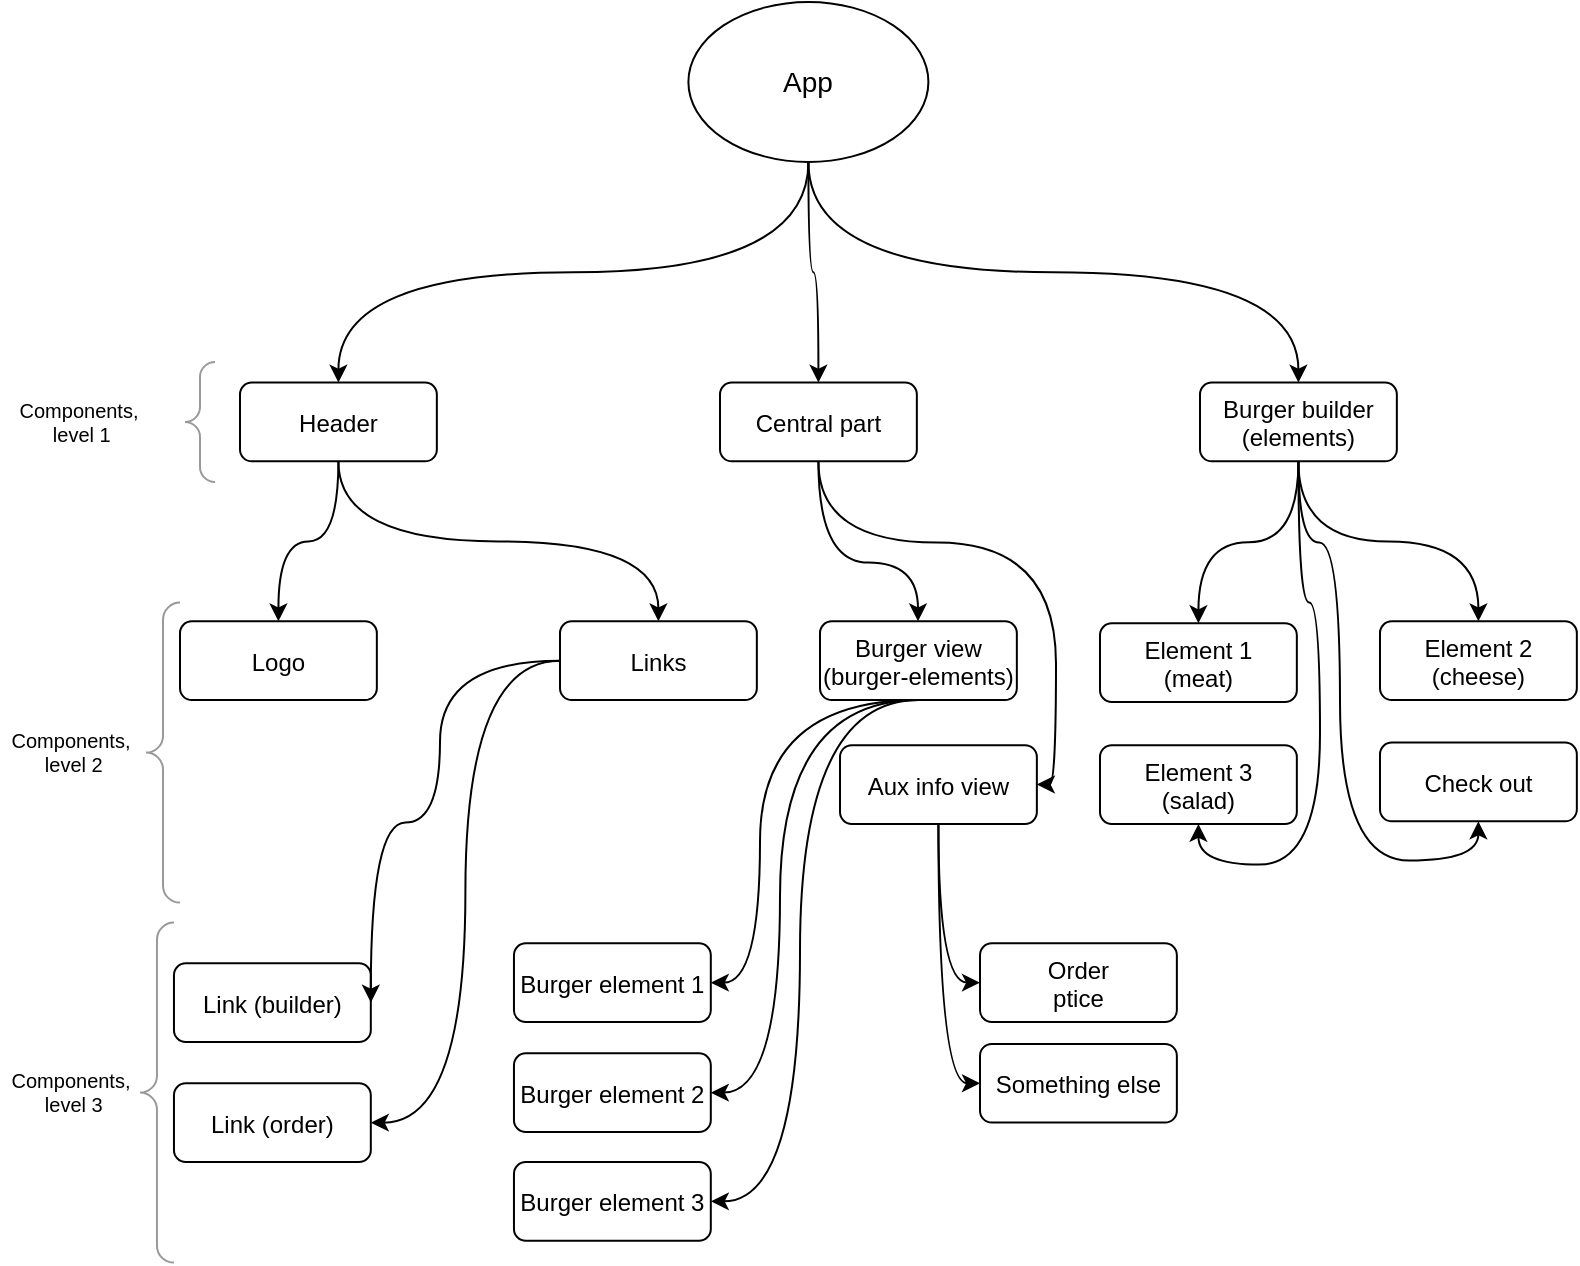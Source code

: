 <mxfile version="12.6.5" type="device" pages="5"><diagram id="U8ZGvjsPBWakMM5bblnI" name="Own designed structure"><mxGraphModel dx="752" dy="575" grid="1" gridSize="10" guides="1" tooltips="1" connect="1" arrows="1" fold="1" page="1" pageScale="1" pageWidth="1169" pageHeight="827" math="0" shadow="0"><root><mxCell id="kH_IeNqTIzt8D9nyDaVm-0"/><mxCell id="kH_IeNqTIzt8D9nyDaVm-1" parent="kH_IeNqTIzt8D9nyDaVm-0"/><mxCell id="kH_IeNqTIzt8D9nyDaVm-2" value="" style="group" parent="kH_IeNqTIzt8D9nyDaVm-1" vertex="1" connectable="0"><mxGeometry x="30" y="40" width="788.425" height="630.31" as="geometry"/></mxCell><mxCell id="kH_IeNqTIzt8D9nyDaVm-3" value="Header" style="rounded=1;" parent="kH_IeNqTIzt8D9nyDaVm-2" vertex="1"><mxGeometry x="120.0" y="190.31" width="98.425" height="39.37" as="geometry"/></mxCell><mxCell id="kH_IeNqTIzt8D9nyDaVm-4" value="Burger builder&#10;(elements)" style="rounded=1;" parent="kH_IeNqTIzt8D9nyDaVm-2" vertex="1"><mxGeometry x="600" y="190.31" width="98.425" height="39.37" as="geometry"/></mxCell><mxCell id="kH_IeNqTIzt8D9nyDaVm-5" value="Element 2&#10;(cheese)" style="rounded=1;direction=west;" parent="kH_IeNqTIzt8D9nyDaVm-2" vertex="1"><mxGeometry x="690" y="309.68" width="98.425" height="39.37" as="geometry"/></mxCell><mxCell id="kH_IeNqTIzt8D9nyDaVm-6" style="edgeStyle=orthogonalEdgeStyle;curved=1;rounded=0;orthogonalLoop=1;jettySize=auto;html=1;exitX=0.5;exitY=1;exitDx=0;exitDy=0;entryX=0.5;entryY=1;entryDx=0;entryDy=0;fontSize=10;fontColor=#BDBDBD;" parent="kH_IeNqTIzt8D9nyDaVm-2" source="kH_IeNqTIzt8D9nyDaVm-4" target="kH_IeNqTIzt8D9nyDaVm-5" edge="1"><mxGeometry relative="1" as="geometry"/></mxCell><mxCell id="kH_IeNqTIzt8D9nyDaVm-7" value="" style="edgeStyle=orthogonalEdgeStyle;curved=1;rounded=0;orthogonalLoop=1;jettySize=auto;html=1;fontSize=24;exitX=0.5;exitY=1;exitDx=0;exitDy=0;" parent="kH_IeNqTIzt8D9nyDaVm-2" source="kH_IeNqTIzt8D9nyDaVm-3" target="kH_IeNqTIzt8D9nyDaVm-13" edge="1"><mxGeometry relative="1" as="geometry"/></mxCell><mxCell id="kH_IeNqTIzt8D9nyDaVm-8" value="Central part" style="rounded=1;" parent="kH_IeNqTIzt8D9nyDaVm-2" vertex="1"><mxGeometry x="360" y="190.31" width="98.425" height="39.37" as="geometry"/></mxCell><mxCell id="kH_IeNqTIzt8D9nyDaVm-9" value="Burger view&#10;(burger-elements)" style="rounded=1;" parent="kH_IeNqTIzt8D9nyDaVm-2" vertex="1"><mxGeometry x="410" y="309.68" width="98.425" height="39.37" as="geometry"/></mxCell><mxCell id="kH_IeNqTIzt8D9nyDaVm-10" value="" style="edgeStyle=orthogonalEdgeStyle;curved=1;rounded=0;orthogonalLoop=1;jettySize=auto;html=1;fontSize=24;" parent="kH_IeNqTIzt8D9nyDaVm-2" source="kH_IeNqTIzt8D9nyDaVm-8" target="kH_IeNqTIzt8D9nyDaVm-9" edge="1"><mxGeometry relative="1" as="geometry"><Array as="points"><mxPoint x="409" y="280.31"/><mxPoint x="459" y="280.31"/></Array></mxGeometry></mxCell><mxCell id="kH_IeNqTIzt8D9nyDaVm-11" value="Burger element 1" style="rounded=1;" parent="kH_IeNqTIzt8D9nyDaVm-2" vertex="1"><mxGeometry x="256.98" y="470.63" width="98.425" height="39.37" as="geometry"/></mxCell><mxCell id="kH_IeNqTIzt8D9nyDaVm-12" value="" style="edgeStyle=orthogonalEdgeStyle;curved=1;rounded=0;orthogonalLoop=1;jettySize=auto;html=1;fontSize=24;entryX=1;entryY=0.5;entryDx=0;entryDy=0;exitX=0.5;exitY=1;exitDx=0;exitDy=0;" parent="kH_IeNqTIzt8D9nyDaVm-2" source="kH_IeNqTIzt8D9nyDaVm-9" target="kH_IeNqTIzt8D9nyDaVm-11" edge="1"><mxGeometry relative="1" as="geometry"><Array as="points"><mxPoint x="380" y="349.31"/><mxPoint x="380" y="490.31"/></Array></mxGeometry></mxCell><mxCell id="kH_IeNqTIzt8D9nyDaVm-13" value="Links" style="rounded=1;" parent="kH_IeNqTIzt8D9nyDaVm-2" vertex="1"><mxGeometry x="280" y="309.68" width="98.425" height="39.37" as="geometry"/></mxCell><mxCell id="kH_IeNqTIzt8D9nyDaVm-14" value="Link (order)" style="rounded=1;" parent="kH_IeNqTIzt8D9nyDaVm-2" vertex="1"><mxGeometry x="86.98" y="540.63" width="98.425" height="39.37" as="geometry"/></mxCell><mxCell id="kH_IeNqTIzt8D9nyDaVm-15" value="" style="edgeStyle=orthogonalEdgeStyle;curved=1;rounded=0;orthogonalLoop=1;jettySize=auto;html=1;fontSize=24;entryX=1;entryY=0.5;entryDx=0;entryDy=0;" parent="kH_IeNqTIzt8D9nyDaVm-2" source="kH_IeNqTIzt8D9nyDaVm-13" target="kH_IeNqTIzt8D9nyDaVm-14" edge="1"><mxGeometry relative="1" as="geometry"/></mxCell><mxCell id="kH_IeNqTIzt8D9nyDaVm-16" value="Link (builder)" style="rounded=1;" parent="kH_IeNqTIzt8D9nyDaVm-2" vertex="1"><mxGeometry x="86.98" y="480.63" width="98.425" height="39.37" as="geometry"/></mxCell><mxCell id="kH_IeNqTIzt8D9nyDaVm-17" value="" style="edgeStyle=orthogonalEdgeStyle;curved=1;rounded=0;orthogonalLoop=1;jettySize=auto;html=1;fontSize=24;entryX=1;entryY=0.5;entryDx=0;entryDy=0;" parent="kH_IeNqTIzt8D9nyDaVm-2" source="kH_IeNqTIzt8D9nyDaVm-13" target="kH_IeNqTIzt8D9nyDaVm-16" edge="1"><mxGeometry relative="1" as="geometry"><Array as="points"><mxPoint x="220" y="329.31"/><mxPoint x="220" y="410.31"/></Array></mxGeometry></mxCell><mxCell id="kH_IeNqTIzt8D9nyDaVm-18" value="Logo" style="rounded=1;" parent="kH_IeNqTIzt8D9nyDaVm-2" vertex="1"><mxGeometry x="90" y="309.68" width="98.425" height="39.37" as="geometry"/></mxCell><mxCell id="kH_IeNqTIzt8D9nyDaVm-19" value="" style="edgeStyle=orthogonalEdgeStyle;curved=1;rounded=0;orthogonalLoop=1;jettySize=auto;html=1;fontSize=24;entryX=0.5;entryY=0;entryDx=0;entryDy=0;" parent="kH_IeNqTIzt8D9nyDaVm-2" source="kH_IeNqTIzt8D9nyDaVm-3" target="kH_IeNqTIzt8D9nyDaVm-18" edge="1"><mxGeometry relative="1" as="geometry"><mxPoint x="130" y="280.31" as="targetPoint"/></mxGeometry></mxCell><mxCell id="kH_IeNqTIzt8D9nyDaVm-20" value="Burger element 2" style="rounded=1;" parent="kH_IeNqTIzt8D9nyDaVm-2" vertex="1"><mxGeometry x="256.98" y="525.63" width="98.425" height="39.37" as="geometry"/></mxCell><mxCell id="kH_IeNqTIzt8D9nyDaVm-21" style="edgeStyle=orthogonalEdgeStyle;curved=1;rounded=0;orthogonalLoop=1;jettySize=auto;html=1;exitX=0.5;exitY=1;exitDx=0;exitDy=0;entryX=1;entryY=0.5;entryDx=0;entryDy=0;fontSize=24;" parent="kH_IeNqTIzt8D9nyDaVm-2" source="kH_IeNqTIzt8D9nyDaVm-9" target="kH_IeNqTIzt8D9nyDaVm-20" edge="1"><mxGeometry relative="1" as="geometry"><Array as="points"><mxPoint x="390" y="349.31"/><mxPoint x="390" y="545.31"/></Array></mxGeometry></mxCell><mxCell id="kH_IeNqTIzt8D9nyDaVm-22" value="Burger element 3" style="rounded=1;" parent="kH_IeNqTIzt8D9nyDaVm-2" vertex="1"><mxGeometry x="256.98" y="580" width="98.425" height="39.37" as="geometry"/></mxCell><mxCell id="kH_IeNqTIzt8D9nyDaVm-23" style="edgeStyle=orthogonalEdgeStyle;curved=1;rounded=0;orthogonalLoop=1;jettySize=auto;html=1;exitX=0.5;exitY=1;exitDx=0;exitDy=0;entryX=1;entryY=0.5;entryDx=0;entryDy=0;fontSize=24;" parent="kH_IeNqTIzt8D9nyDaVm-2" source="kH_IeNqTIzt8D9nyDaVm-9" target="kH_IeNqTIzt8D9nyDaVm-22" edge="1"><mxGeometry relative="1" as="geometry"><Array as="points"><mxPoint x="400" y="349.31"/><mxPoint x="400" y="599.31"/></Array></mxGeometry></mxCell><mxCell id="kH_IeNqTIzt8D9nyDaVm-24" value="" style="group" parent="kH_IeNqTIzt8D9nyDaVm-2" vertex="1" connectable="0"><mxGeometry x="4" y="180" width="106" height="60" as="geometry"/></mxCell><mxCell id="kH_IeNqTIzt8D9nyDaVm-25" value="Components,&lt;br style=&quot;font-size: 10px;&quot;&gt;&amp;nbsp;level 1" style="text;html=1;align=center;verticalAlign=middle;resizable=0;points=[];autosize=1;fontSize=10;" parent="kH_IeNqTIzt8D9nyDaVm-24" vertex="1"><mxGeometry y="15" width="70" height="30" as="geometry"/></mxCell><mxCell id="kH_IeNqTIzt8D9nyDaVm-26" value="" style="labelPosition=right;align=left;strokeWidth=1;shape=mxgraph.mockup.markup.curlyBrace;html=1;shadow=0;dashed=0;strokeColor=#999999;direction=north;fontSize=10;" parent="kH_IeNqTIzt8D9nyDaVm-24" vertex="1"><mxGeometry x="86" width="20" height="60" as="geometry"/></mxCell><mxCell id="kH_IeNqTIzt8D9nyDaVm-27" value="" style="group" parent="kH_IeNqTIzt8D9nyDaVm-2" vertex="1" connectable="0"><mxGeometry y="300.31" width="90" height="150" as="geometry"/></mxCell><mxCell id="kH_IeNqTIzt8D9nyDaVm-28" value="Components,&lt;br style=&quot;font-size: 10px&quot;&gt;&amp;nbsp;level 2" style="text;html=1;align=center;verticalAlign=middle;resizable=0;points=[];autosize=1;fontSize=10;" parent="kH_IeNqTIzt8D9nyDaVm-27" vertex="1"><mxGeometry y="60" width="70" height="30" as="geometry"/></mxCell><mxCell id="kH_IeNqTIzt8D9nyDaVm-29" value="" style="labelPosition=right;align=left;strokeWidth=1;shape=mxgraph.mockup.markup.curlyBrace;html=1;shadow=0;dashed=0;strokeColor=#999999;direction=north;fontSize=10;" parent="kH_IeNqTIzt8D9nyDaVm-27" vertex="1"><mxGeometry x="73.019" width="16.981" height="150" as="geometry"/></mxCell><mxCell id="kH_IeNqTIzt8D9nyDaVm-30" value="Components,&lt;br style=&quot;font-size: 10px&quot;&gt;&amp;nbsp;level 3" style="text;html=1;align=center;verticalAlign=middle;resizable=0;points=[];autosize=1;fontSize=10;" parent="kH_IeNqTIzt8D9nyDaVm-2" vertex="1"><mxGeometry y="530.31" width="70" height="30" as="geometry"/></mxCell><mxCell id="kH_IeNqTIzt8D9nyDaVm-31" value="" style="labelPosition=right;align=left;strokeWidth=1;shape=mxgraph.mockup.markup.curlyBrace;html=1;shadow=0;dashed=0;strokeColor=#999999;direction=north;fontSize=10;" parent="kH_IeNqTIzt8D9nyDaVm-2" vertex="1"><mxGeometry x="69.999" y="460.31" width="16.981" height="170" as="geometry"/></mxCell><mxCell id="kH_IeNqTIzt8D9nyDaVm-32" value="Element 1&#10;(meat)" style="rounded=1;direction=west;" parent="kH_IeNqTIzt8D9nyDaVm-2" vertex="1"><mxGeometry x="550" y="310.63" width="98.425" height="39.37" as="geometry"/></mxCell><mxCell id="kH_IeNqTIzt8D9nyDaVm-33" style="edgeStyle=orthogonalEdgeStyle;curved=1;rounded=0;orthogonalLoop=1;jettySize=auto;html=1;exitX=0.5;exitY=1;exitDx=0;exitDy=0;entryX=0.5;entryY=1;entryDx=0;entryDy=0;fontSize=10;fontColor=#BDBDBD;" parent="kH_IeNqTIzt8D9nyDaVm-2" source="kH_IeNqTIzt8D9nyDaVm-4" target="kH_IeNqTIzt8D9nyDaVm-32" edge="1"><mxGeometry relative="1" as="geometry"/></mxCell><mxCell id="kH_IeNqTIzt8D9nyDaVm-34" value="Element 3&#10;(salad)" style="rounded=1;direction=west;" parent="kH_IeNqTIzt8D9nyDaVm-2" vertex="1"><mxGeometry x="550" y="371.57" width="98.425" height="39.37" as="geometry"/></mxCell><mxCell id="kH_IeNqTIzt8D9nyDaVm-35" style="edgeStyle=orthogonalEdgeStyle;curved=1;rounded=0;orthogonalLoop=1;jettySize=auto;html=1;exitX=0.5;exitY=1;exitDx=0;exitDy=0;entryX=0.5;entryY=0;entryDx=0;entryDy=0;fontSize=10;fontColor=#BDBDBD;" parent="kH_IeNqTIzt8D9nyDaVm-2" source="kH_IeNqTIzt8D9nyDaVm-4" target="kH_IeNqTIzt8D9nyDaVm-34" edge="1"><mxGeometry relative="1" as="geometry"><Array as="points"><mxPoint x="649" y="300.31"/><mxPoint x="660" y="300.31"/><mxPoint x="660" y="431.31"/><mxPoint x="599" y="431.31"/></Array></mxGeometry></mxCell><mxCell id="kH_IeNqTIzt8D9nyDaVm-36" value="Aux info view" style="rounded=1;" parent="kH_IeNqTIzt8D9nyDaVm-2" vertex="1"><mxGeometry x="420.005" y="371.57" width="98.425" height="39.37" as="geometry"/></mxCell><mxCell id="kH_IeNqTIzt8D9nyDaVm-37" style="edgeStyle=orthogonalEdgeStyle;curved=1;rounded=0;orthogonalLoop=1;jettySize=auto;html=1;exitX=0.5;exitY=1;exitDx=0;exitDy=0;entryX=1;entryY=0.5;entryDx=0;entryDy=0;fontSize=10;fontColor=#BDBDBD;" parent="kH_IeNqTIzt8D9nyDaVm-2" source="kH_IeNqTIzt8D9nyDaVm-8" target="kH_IeNqTIzt8D9nyDaVm-36" edge="1"><mxGeometry relative="1" as="geometry"><Array as="points"><mxPoint x="409" y="270.31"/><mxPoint x="528" y="270.31"/></Array></mxGeometry></mxCell><mxCell id="kH_IeNqTIzt8D9nyDaVm-38" value="Order&#10;ptice" style="rounded=1;" parent="kH_IeNqTIzt8D9nyDaVm-2" vertex="1"><mxGeometry x="490.005" y="470.63" width="98.425" height="39.37" as="geometry"/></mxCell><mxCell id="kH_IeNqTIzt8D9nyDaVm-39" value="" style="edgeStyle=orthogonalEdgeStyle;curved=1;rounded=0;orthogonalLoop=1;jettySize=auto;html=1;fontSize=22;fontColor=#BDBDBD;entryX=0;entryY=0.5;entryDx=0;entryDy=0;" parent="kH_IeNqTIzt8D9nyDaVm-2" source="kH_IeNqTIzt8D9nyDaVm-36" target="kH_IeNqTIzt8D9nyDaVm-38" edge="1"><mxGeometry relative="1" as="geometry"/></mxCell><mxCell id="kH_IeNqTIzt8D9nyDaVm-40" value="Check out" style="rounded=1;direction=west;" parent="kH_IeNqTIzt8D9nyDaVm-2" vertex="1"><mxGeometry x="690" y="370.31" width="98.425" height="39.37" as="geometry"/></mxCell><mxCell id="kH_IeNqTIzt8D9nyDaVm-41" style="edgeStyle=orthogonalEdgeStyle;curved=1;rounded=0;orthogonalLoop=1;jettySize=auto;html=1;exitX=0.5;exitY=1;exitDx=0;exitDy=0;entryX=0.5;entryY=0;entryDx=0;entryDy=0;fontSize=12;fontColor=#000000;" parent="kH_IeNqTIzt8D9nyDaVm-2" source="kH_IeNqTIzt8D9nyDaVm-4" target="kH_IeNqTIzt8D9nyDaVm-40" edge="1"><mxGeometry relative="1" as="geometry"><Array as="points"><mxPoint x="649" y="270.31"/><mxPoint x="670" y="270.31"/><mxPoint x="670" y="429.31"/><mxPoint x="739" y="429.31"/></Array></mxGeometry></mxCell><mxCell id="kH_IeNqTIzt8D9nyDaVm-42" value="Something else" style="rounded=1;" parent="kH_IeNqTIzt8D9nyDaVm-2" vertex="1"><mxGeometry x="490.005" y="520.94" width="98.425" height="39.37" as="geometry"/></mxCell><mxCell id="kH_IeNqTIzt8D9nyDaVm-43" style="edgeStyle=orthogonalEdgeStyle;curved=1;rounded=0;orthogonalLoop=1;jettySize=auto;html=1;exitX=0.5;exitY=1;exitDx=0;exitDy=0;entryX=0;entryY=0.5;entryDx=0;entryDy=0;fontSize=22;fontColor=#BDBDBD;" parent="kH_IeNqTIzt8D9nyDaVm-2" source="kH_IeNqTIzt8D9nyDaVm-36" target="kH_IeNqTIzt8D9nyDaVm-42" edge="1"><mxGeometry relative="1" as="geometry"/></mxCell><mxCell id="kH_IeNqTIzt8D9nyDaVm-44" style="edgeStyle=orthogonalEdgeStyle;curved=1;rounded=0;orthogonalLoop=1;jettySize=auto;html=1;exitX=0.5;exitY=1;exitDx=0;exitDy=0;entryX=0.5;entryY=0;entryDx=0;entryDy=0;fontSize=14;fontColor=#000000;" parent="kH_IeNqTIzt8D9nyDaVm-2" source="kH_IeNqTIzt8D9nyDaVm-47" target="kH_IeNqTIzt8D9nyDaVm-8" edge="1"><mxGeometry relative="1" as="geometry"/></mxCell><mxCell id="kH_IeNqTIzt8D9nyDaVm-45" style="edgeStyle=orthogonalEdgeStyle;curved=1;rounded=0;orthogonalLoop=1;jettySize=auto;html=1;exitX=0.5;exitY=1;exitDx=0;exitDy=0;entryX=0.5;entryY=0;entryDx=0;entryDy=0;fontSize=14;fontColor=#000000;" parent="kH_IeNqTIzt8D9nyDaVm-2" source="kH_IeNqTIzt8D9nyDaVm-47" target="kH_IeNqTIzt8D9nyDaVm-4" edge="1"><mxGeometry relative="1" as="geometry"/></mxCell><mxCell id="kH_IeNqTIzt8D9nyDaVm-46" style="edgeStyle=orthogonalEdgeStyle;curved=1;rounded=0;orthogonalLoop=1;jettySize=auto;html=1;exitX=0.5;exitY=1;exitDx=0;exitDy=0;entryX=0.5;entryY=0;entryDx=0;entryDy=0;fontSize=14;fontColor=#000000;" parent="kH_IeNqTIzt8D9nyDaVm-2" source="kH_IeNqTIzt8D9nyDaVm-47" target="kH_IeNqTIzt8D9nyDaVm-3" edge="1"><mxGeometry relative="1" as="geometry"/></mxCell><mxCell id="kH_IeNqTIzt8D9nyDaVm-47" value="App" style="ellipse;whiteSpace=wrap;html=1;strokeColor=#000000;fontSize=14;fontColor=#000000;align=center;" parent="kH_IeNqTIzt8D9nyDaVm-2" vertex="1"><mxGeometry x="344.2" width="120" height="80" as="geometry"/></mxCell></root></mxGraphModel></diagram><diagram id="bS8NxlBlBBeZkFuyPSHo" name="HomePage"><mxGraphModel dx="1182" dy="909" grid="1" gridSize="10" guides="1" tooltips="1" connect="1" arrows="1" fold="1" page="1" pageScale="1" pageWidth="1169" pageHeight="827" math="0" shadow="0"><root><mxCell id="0"/><mxCell id="1" value="App" style="locked=1;" parent="0"/><mxCell id="Gk2PxNWRMhapZvbonA_L-5" value="HomePage" style="text;html=1;strokeColor=none;fillColor=none;align=center;verticalAlign=middle;whiteSpace=wrap;rounded=0;fontSize=24;" parent="1" vertex="1"><mxGeometry x="510.11" y="40" width="157.53" height="20" as="geometry"/></mxCell><mxCell id="UuhpM6Q9WC4HyzgxYlQi-11" value="" style="group;movable=0;resizable=0;rotatable=0;deletable=0;editable=0;connectable=0;" vertex="1" connectable="0" parent="1"><mxGeometry x="27.76" y="110" width="1122.24" height="690" as="geometry"/></mxCell><mxCell id="I5OuCAeL7YRoaQkZa0Z6-1" value="" style="group;movable=0;resizable=0;rotatable=0;deletable=0;editable=0;connectable=0;" parent="1" vertex="1" connectable="0"><mxGeometry x="27.76" y="110" width="1130" height="690" as="geometry"/></mxCell><mxCell id="UuhpM6Q9WC4HyzgxYlQi-8" value="" style="group;movable=0;resizable=0;rotatable=0;deletable=0;editable=0;connectable=0;" vertex="1" connectable="0" parent="I5OuCAeL7YRoaQkZa0Z6-1"><mxGeometry width="1122.24" height="690" as="geometry"/></mxCell><mxCell id="euYxyXU66KWUfKLCyYex-2" value="" style="group;movable=0;resizable=0;rotatable=0;deletable=0;editable=0;connectable=0;" vertex="1" connectable="0" parent="I5OuCAeL7YRoaQkZa0Z6-1"><mxGeometry width="1122.24" height="690" as="geometry"/></mxCell><mxCell id="Gk2PxNWRMhapZvbonA_L-2" value="" style="strokeWidth=1;shadow=0;dashed=0;align=center;html=1;shape=mxgraph.mockup.containers.browserWindow;rSize=0;strokeColor=#666666;strokeColor2=#008cff;strokeColor3=#c4c4c4;mainText=,;recursiveResize=0;movable=0;resizable=0;rotatable=0;deletable=0;editable=0;connectable=0;" parent="I5OuCAeL7YRoaQkZa0Z6-1" vertex="1"><mxGeometry y="-2" width="1130" height="690" as="geometry"/></mxCell><mxCell id="Gk2PxNWRMhapZvbonA_L-3" value="Burger Builder" style="strokeWidth=1;shadow=0;dashed=0;align=center;html=1;shape=mxgraph.mockup.containers.anchor;fontSize=17;fontColor=#666666;align=left;movable=1;resizable=1;rotatable=1;deletable=1;editable=1;connectable=1;" parent="Gk2PxNWRMhapZvbonA_L-2" vertex="1"><mxGeometry x="60" y="12" width="110" height="26" as="geometry"/></mxCell><mxCell id="Gk2PxNWRMhapZvbonA_L-4" value="www.agatha-ng.com" style="strokeWidth=1;shadow=0;dashed=0;align=center;html=1;shape=mxgraph.mockup.containers.anchor;rSize=0;fontSize=17;fontColor=#666666;align=left;movable=1;resizable=1;rotatable=1;deletable=1;editable=1;connectable=1;" parent="Gk2PxNWRMhapZvbonA_L-2" vertex="1"><mxGeometry x="130" y="60" width="250" height="26" as="geometry"/></mxCell><mxCell id="UuhpM6Q9WC4HyzgxYlQi-12" value="" style="group;movable=1;resizable=1;rotatable=1;deletable=1;editable=1;connectable=1;" vertex="1" connectable="0" parent="Gk2PxNWRMhapZvbonA_L-2"><mxGeometry x="10" y="120" width="150" height="30" as="geometry"/></mxCell><mxCell id="UuhpM6Q9WC4HyzgxYlQi-9" value="" style="group;movable=1;resizable=1;rotatable=1;deletable=1;editable=1;connectable=1;" vertex="1" connectable="0" parent="UuhpM6Q9WC4HyzgxYlQi-12"><mxGeometry width="150" height="30" as="geometry"/></mxCell><mxCell id="UuhpM6Q9WC4HyzgxYlQi-10" value="" style="group;movable=1;resizable=1;rotatable=1;deletable=1;editable=1;connectable=1;" vertex="1" connectable="0" parent="UuhpM6Q9WC4HyzgxYlQi-9"><mxGeometry width="150" height="30" as="geometry"/></mxCell><mxCell id="p0geeyjX3leeOj4bIh-2-9" value="level-1" style="locked=1;" parent="0"/><mxCell id="p0geeyjX3leeOj4bIh-2-6" value="" style="verticalLabelPosition=bottom;shadow=0;dashed=0;align=center;html=1;verticalAlign=top;strokeWidth=1;shape=mxgraph.mockup.markup.line;strokeColor=#999999;fontSize=10;" vertex="1" parent="p0geeyjX3leeOj4bIh-2-9"><mxGeometry x="27.76" y="258" width="1130" height="20" as="geometry"/></mxCell><mxCell id="p0geeyjX3leeOj4bIh-2-8" value="" style="verticalLabelPosition=bottom;shadow=0;dashed=0;align=center;html=1;verticalAlign=top;strokeWidth=1;shape=mxgraph.mockup.markup.line;strokeColor=#999999;fontSize=10;" vertex="1" parent="p0geeyjX3leeOj4bIh-2-9"><mxGeometry x="27.76" y="550" width="1127.76" height="20" as="geometry"/></mxCell><mxCell id="RUpR0-zMkSBWWw2IbfhS-1" value="&lt;span style=&quot;font-weight: normal&quot;&gt;Central part&lt;br&gt;&lt;/span&gt;" style="text;strokeColor=none;fillColor=none;html=1;fontSize=24;fontStyle=1;verticalAlign=middle;align=center;labelBorderColor=none;fontColor=#BDBDBD;" vertex="1" parent="p0geeyjX3leeOj4bIh-2-9"><mxGeometry x="495.47" y="393.24" width="176.35" height="40" as="geometry"/></mxCell><mxCell id="RUpR0-zMkSBWWw2IbfhS-2" value="&lt;span style=&quot;font-weight: normal&quot;&gt;Header&lt;/span&gt;" style="text;strokeColor=none;fillColor=none;html=1;fontSize=24;fontStyle=1;verticalAlign=middle;align=center;fontColor=#BDBDBD;" vertex="1" parent="p0geeyjX3leeOj4bIh-2-9"><mxGeometry x="533.65" y="220" width="100" height="40" as="geometry"/></mxCell><mxCell id="RUpR0-zMkSBWWw2IbfhS-3" value="" style="shape=mxgraph.mockup.containers.marginRect;rectMarginTop=10;strokeColor=#666666;strokeWidth=1;dashed=0;rounded=1;arcSize=5;recursiveResize=0;fontSize=10;" vertex="1" parent="p0geeyjX3leeOj4bIh-2-9"><mxGeometry x="40" y="570" width="1110" height="220" as="geometry"/></mxCell><mxCell id="RUpR0-zMkSBWWw2IbfhS-4" value="Burger builder" style="shape=rect;strokeColor=none;fillColor=#008cff;strokeWidth=1;dashed=0;rounded=1;arcSize=20;fontColor=#000000;fontSize=12;spacing=2;spacingTop=-2;align=left;autosize=1;spacingLeft=4;resizeWidth=0;resizeHeight=0;perimeter=none;" vertex="1" parent="RUpR0-zMkSBWWw2IbfhS-3"><mxGeometry x="5" y="5" width="100" height="20" as="geometry"/></mxCell><mxCell id="boHsP6RqEHnzpUhJ1nbK-1" value="level-2" style="locked=1;" parent="0"/><mxCell id="Cd4IyHzsHa8eqqvpyxuF-25" value="" style="verticalLabelPosition=bottom;shadow=0;dashed=0;align=center;html=1;verticalAlign=top;strokeWidth=1;shape=mxgraph.mockup.graphics.simpleIcon;strokeColor=#999999;fontSize=24;" vertex="1" parent="boHsP6RqEHnzpUhJ1nbK-1"><mxGeometry x="37.5" y="228.0" width="150" height="30" as="geometry"/></mxCell><mxCell id="Cd4IyHzsHa8eqqvpyxuF-26" value="Logo" style="text;html=1;strokeColor=none;fillColor=none;align=center;verticalAlign=middle;whiteSpace=wrap;rounded=0;fontSize=24;" vertex="1" parent="boHsP6RqEHnzpUhJ1nbK-1"><mxGeometry x="80" y="233" width="65" height="20" as="geometry"/></mxCell><mxCell id="boHsP6RqEHnzpUhJ1nbK-2" value="" style="rounded=0;whiteSpace=wrap;html=1;fontSize=10;fontColor=#000000;strokeColor=none;" vertex="1" parent="boHsP6RqEHnzpUhJ1nbK-1"><mxGeometry x="490" y="383" width="180" height="60" as="geometry"/></mxCell><mxCell id="boHsP6RqEHnzpUhJ1nbK-3" value="" style="rounded=0;whiteSpace=wrap;html=1;fontSize=10;fontColor=#000000;strokeColor=none;" vertex="1" parent="boHsP6RqEHnzpUhJ1nbK-1"><mxGeometry x="493.65" y="228" width="180" height="30" as="geometry"/></mxCell><mxCell id="dngeo1h0G2NpgyoQZQNu-2" value="&lt;span style=&quot;font-weight: normal&quot;&gt;Links&lt;br&gt;&lt;/span&gt;" style="text;strokeColor=none;fillColor=none;html=1;fontSize=24;fontStyle=1;verticalAlign=middle;align=center;labelBorderColor=none;fontColor=#BDBDBD;" vertex="1" parent="boHsP6RqEHnzpUhJ1nbK-1"><mxGeometry x="920" y="223" width="120" height="40" as="geometry"/></mxCell><mxCell id="L_E4wZLeyo73MCHGUDDF-1" value="" style="rounded=1;whiteSpace=wrap;html=1;fontSize=10;fontColor=#BDBDBD;" vertex="1" parent="boHsP6RqEHnzpUhJ1nbK-1"><mxGeometry x="40.0" y="280" width="580" height="270" as="geometry"/></mxCell><mxCell id="L_E4wZLeyo73MCHGUDDF-2" value="Burger view" style="text;strokeColor=none;fillColor=none;html=1;fontSize=24;fontStyle=0;verticalAlign=middle;align=center;movable=1;resizable=1;rotatable=1;deletable=1;editable=1;connectable=1;fontColor=#bdbdbd;" vertex="1" parent="boHsP6RqEHnzpUhJ1nbK-1"><mxGeometry x="230" y="393" width="180" height="40" as="geometry"/></mxCell><mxCell id="PpYo22MNygIIAh_zgOM2-1" value="" style="rounded=1;whiteSpace=wrap;html=1;fontSize=10;fontColor=#bdbdbd;labelBorderColor=none;strokeColor=#bdbdbd;" vertex="1" parent="boHsP6RqEHnzpUhJ1nbK-1"><mxGeometry x="750" y="300" width="260" height="220" as="geometry"/></mxCell><mxCell id="PpYo22MNygIIAh_zgOM2-2" value="Aux info view" style="text;strokeColor=none;fillColor=none;html=1;fontSize=24;fontStyle=0;verticalAlign=middle;align=center;movable=1;resizable=1;rotatable=1;deletable=1;editable=1;connectable=1;fontColor=#bdbdbd;" vertex="1" parent="boHsP6RqEHnzpUhJ1nbK-1"><mxGeometry x="790" y="395" width="180" height="40" as="geometry"/></mxCell><mxCell id="xYOlMta1DNoRLZknWzho-1" value="" style="rounded=1;whiteSpace=wrap;html=1;strokeColor=#000000;fontSize=10;fontColor=#bdbdbd;perimeterSpacing=0;" vertex="1" parent="boHsP6RqEHnzpUhJ1nbK-1"><mxGeometry x="60" y="730" width="850" height="40" as="geometry"/></mxCell><mxCell id="xYOlMta1DNoRLZknWzho-2" value="Cheese" style="text;html=1;strokeColor=none;fillColor=none;align=left;verticalAlign=middle;whiteSpace=wrap;rounded=0;fontSize=37;fontColor=#000000;" vertex="1" parent="boHsP6RqEHnzpUhJ1nbK-1"><mxGeometry x="94.488" y="736.22" width="141.732" height="27.559" as="geometry"/></mxCell><mxCell id="VQWBEwnIylsRi02A7qLq-1" value="Add" style="strokeWidth=1;shadow=0;dashed=0;align=center;html=1;shape=mxgraph.mockup.buttons.button;strokeColor=#666666;fontColor=#ffffff;mainText=;buttonStyle=round;fontSize=17;fontStyle=1;fillColor=#008cff;whiteSpace=wrap;" vertex="1" parent="boHsP6RqEHnzpUhJ1nbK-1"><mxGeometry x="680" y="735.0" width="78.74" height="30" as="geometry"/></mxCell><mxCell id="VQWBEwnIylsRi02A7qLq-2" value="Remove" style="strokeWidth=1;shadow=0;dashed=0;align=center;html=1;shape=mxgraph.mockup.buttons.button;strokeColor=#666666;fontColor=#ffffff;mainText=;buttonStyle=round;fontSize=17;fontStyle=1;fillColor=#008cff;whiteSpace=wrap;" vertex="1" parent="boHsP6RqEHnzpUhJ1nbK-1"><mxGeometry x="780" y="735.0" width="78.74" height="30" as="geometry"/></mxCell><mxCell id="VQWBEwnIylsRi02A7qLq-4" value="USD 1.20" style="text;html=1;strokeColor=none;fillColor=none;align=center;verticalAlign=middle;whiteSpace=wrap;rounded=0;fontSize=37;fontColor=#000000;" vertex="1" parent="boHsP6RqEHnzpUhJ1nbK-1"><mxGeometry x="340" y="736.22" width="200" height="27.56" as="geometry"/></mxCell><mxCell id="VQWBEwnIylsRi02A7qLq-13" value="" style="rounded=1;whiteSpace=wrap;html=1;strokeColor=#000000;fontSize=10;fontColor=#bdbdbd;perimeterSpacing=0;" vertex="1" parent="boHsP6RqEHnzpUhJ1nbK-1"><mxGeometry x="60" y="671.22" width="850" height="40" as="geometry"/></mxCell><mxCell id="VQWBEwnIylsRi02A7qLq-14" value="Salad" style="text;html=1;strokeColor=none;fillColor=none;align=left;verticalAlign=middle;whiteSpace=wrap;rounded=0;fontSize=37;fontColor=#000000;" vertex="1" parent="boHsP6RqEHnzpUhJ1nbK-1"><mxGeometry x="94.488" y="677.441" width="141.732" height="27.559" as="geometry"/></mxCell><mxCell id="VQWBEwnIylsRi02A7qLq-15" value="Add" style="strokeWidth=1;shadow=0;dashed=0;align=center;html=1;shape=mxgraph.mockup.buttons.button;strokeColor=#666666;fontColor=#ffffff;mainText=;buttonStyle=round;fontSize=17;fontStyle=1;fillColor=#008cff;whiteSpace=wrap;" vertex="1" parent="boHsP6RqEHnzpUhJ1nbK-1"><mxGeometry x="680" y="676.22" width="78.74" height="30" as="geometry"/></mxCell><mxCell id="VQWBEwnIylsRi02A7qLq-16" value="Remove" style="strokeWidth=1;shadow=0;dashed=0;align=center;html=1;shape=mxgraph.mockup.buttons.button;strokeColor=#666666;fontColor=#ffffff;mainText=;buttonStyle=round;fontSize=17;fontStyle=1;fillColor=#008cff;whiteSpace=wrap;" vertex="1" parent="boHsP6RqEHnzpUhJ1nbK-1"><mxGeometry x="780" y="676.22" width="78.74" height="30" as="geometry"/></mxCell><mxCell id="VQWBEwnIylsRi02A7qLq-17" value="USD 0.75" style="text;html=1;strokeColor=none;fillColor=none;align=center;verticalAlign=middle;whiteSpace=wrap;rounded=0;fontSize=37;fontColor=#000000;" vertex="1" parent="boHsP6RqEHnzpUhJ1nbK-1"><mxGeometry x="340" y="677.44" width="200" height="27.56" as="geometry"/></mxCell><mxCell id="VQWBEwnIylsRi02A7qLq-7" value="" style="rounded=1;whiteSpace=wrap;html=1;strokeColor=#000000;fontSize=10;fontColor=#bdbdbd;perimeterSpacing=0;" vertex="1" parent="boHsP6RqEHnzpUhJ1nbK-1"><mxGeometry x="60" y="610" width="850" height="40" as="geometry"/></mxCell><mxCell id="VQWBEwnIylsRi02A7qLq-8" value="Meet" style="text;html=1;strokeColor=none;fillColor=none;align=left;verticalAlign=middle;whiteSpace=wrap;rounded=0;fontSize=37;fontColor=#000000;" vertex="1" parent="boHsP6RqEHnzpUhJ1nbK-1"><mxGeometry x="94.488" y="616.22" width="141.732" height="27.559" as="geometry"/></mxCell><mxCell id="VQWBEwnIylsRi02A7qLq-9" value="Add" style="strokeWidth=1;shadow=0;dashed=0;align=center;html=1;shape=mxgraph.mockup.buttons.button;strokeColor=#666666;fontColor=#ffffff;mainText=;buttonStyle=round;fontSize=17;fontStyle=1;fillColor=#008cff;whiteSpace=wrap;" vertex="1" parent="boHsP6RqEHnzpUhJ1nbK-1"><mxGeometry x="680" y="615.0" width="78.74" height="30" as="geometry"/></mxCell><mxCell id="VQWBEwnIylsRi02A7qLq-10" value="Remove" style="strokeWidth=1;shadow=0;dashed=0;align=center;html=1;shape=mxgraph.mockup.buttons.button;strokeColor=#666666;fontColor=#ffffff;mainText=;buttonStyle=round;fontSize=17;fontStyle=1;fillColor=#008cff;whiteSpace=wrap;" vertex="1" parent="boHsP6RqEHnzpUhJ1nbK-1"><mxGeometry x="780" y="615.0" width="78.74" height="30" as="geometry"/></mxCell><mxCell id="VQWBEwnIylsRi02A7qLq-11" value="USD 1.50" style="text;html=1;strokeColor=none;fillColor=none;align=center;verticalAlign=middle;whiteSpace=wrap;rounded=0;fontSize=37;fontColor=#000000;" vertex="1" parent="boHsP6RqEHnzpUhJ1nbK-1"><mxGeometry x="340" y="616.22" width="200" height="27.56" as="geometry"/></mxCell><mxCell id="daKAeOq0HtxtVqfjRc_3-1" value="Check out" style="strokeWidth=1;shadow=0;dashed=0;align=center;html=1;shape=mxgraph.mockup.buttons.button;strokeColor=#666666;fontColor=#ffffff;mainText=;buttonStyle=round;fontSize=17;fontStyle=1;fillColor=#008cff;whiteSpace=wrap;" vertex="1" parent="boHsP6RqEHnzpUhJ1nbK-1"><mxGeometry x="970" y="634.72" width="150" height="113" as="geometry"/></mxCell><mxCell id="dngeo1h0G2NpgyoQZQNu-1" value="level-3" style="locked=1;" parent="0"/><mxCell id="Cd4IyHzsHa8eqqvpyxuF-16" value="Order" style="shape=rectangle;strokeColor=none;fillColor=none;linkText=;fontSize=20;fontColor=#0000ff;fontStyle=4;html=1;align=center;" vertex="1" parent="dngeo1h0G2NpgyoQZQNu-1"><mxGeometry x="1020" y="225" width="110" height="30" as="geometry"/></mxCell><mxCell id="AdnJ88Rk44EZefwWkvPm-1" value="" style="rounded=0;whiteSpace=wrap;html=1;fontSize=10;fontColor=#BDBDBD;strokeColor=none;" vertex="1" parent="dngeo1h0G2NpgyoQZQNu-1"><mxGeometry x="920" y="220" width="120" height="40" as="geometry"/></mxCell><mxCell id="Cd4IyHzsHa8eqqvpyxuF-15" value="Builder" style="shape=rectangle;strokeColor=none;fillColor=none;linkText=;fontSize=20;fontColor=#0000ff;fontStyle=4;html=1;align=center;" vertex="1" parent="dngeo1h0G2NpgyoQZQNu-1"><mxGeometry x="870" y="225" width="130" height="30" as="geometry"/></mxCell><mxCell id="18rbZnIGkfXfDxR8r7Dx-2" value="" style="rounded=1;whiteSpace=wrap;html=1;fontSize=10;fontColor=#bdbdbd;labelBorderColor=none;strokeColor=#BDBDBD;dashed=1;dashPattern=1 2;" vertex="1" parent="dngeo1h0G2NpgyoQZQNu-1"><mxGeometry x="750" y="300" width="260" height="220" as="geometry"/></mxCell><mxCell id="daKAeOq0HtxtVqfjRc_3-2" value="" style="shape=or;whiteSpace=wrap;html=1;strokeColor=#000000;fontSize=12;fontColor=#000000;align=left;direction=south;" vertex="1" parent="dngeo1h0G2NpgyoQZQNu-1"><mxGeometry x="54.41" y="500" width="551.18" height="39.37" as="geometry"/></mxCell><mxCell id="daKAeOq0HtxtVqfjRc_3-3" value="" style="shape=or;whiteSpace=wrap;html=1;strokeColor=#000000;fontSize=12;fontColor=#000000;align=left;direction=north;" vertex="1" parent="dngeo1h0G2NpgyoQZQNu-1"><mxGeometry x="54.41" y="290" width="551.18" height="39.37" as="geometry"/></mxCell><mxCell id="r3GhfBfw9Fo4A06mmS2U-1" value="Bread" style="text;html=1;strokeColor=none;fillColor=none;align=center;verticalAlign=middle;whiteSpace=wrap;rounded=0;fontSize=22;fontColor=#BDBDBD;" vertex="1" parent="dngeo1h0G2NpgyoQZQNu-1"><mxGeometry x="288.5" y="296.22" width="62.992" height="27.559" as="geometry"/></mxCell><mxCell id="r3GhfBfw9Fo4A06mmS2U-2" value="Bread" style="text;html=1;strokeColor=none;fillColor=none;align=center;verticalAlign=middle;whiteSpace=wrap;rounded=0;fontSize=22;fontColor=#BDBDBD;" vertex="1" parent="dngeo1h0G2NpgyoQZQNu-1"><mxGeometry x="288.5" y="506.22" width="62.992" height="27.559" as="geometry"/></mxCell><mxCell id="r3GhfBfw9Fo4A06mmS2U-4" value="Burger element 2" style="rounded=1;whiteSpace=wrap;html=1;strokeColor=#000000;fontSize=22;fontColor=#BDBDBD;align=center;" vertex="1" parent="dngeo1h0G2NpgyoQZQNu-1"><mxGeometry x="54.41" y="395" width="551.18" height="39.37" as="geometry"/></mxCell><mxCell id="gMWR1x1ebKHJz4Rq06-F-1" value="Burger element 1" style="rounded=1;whiteSpace=wrap;html=1;strokeColor=#000000;fontSize=22;fontColor=#BDBDBD;align=center;" vertex="1" parent="dngeo1h0G2NpgyoQZQNu-1"><mxGeometry x="54.41" y="343" width="551.18" height="39.37" as="geometry"/></mxCell><mxCell id="gMWR1x1ebKHJz4Rq06-F-2" value="Burger element 3" style="rounded=1;whiteSpace=wrap;html=1;strokeColor=#000000;fontSize=22;fontColor=#BDBDBD;align=center;" vertex="1" parent="dngeo1h0G2NpgyoQZQNu-1"><mxGeometry x="54.41" y="448" width="551.18" height="39.37" as="geometry"/></mxCell><mxCell id="Cd4IyHzsHa8eqqvpyxuF-5" value="Untitled Layer" style="locked=1;" visible="0" parent="0"/><mxCell id="Cd4IyHzsHa8eqqvpyxuF-6" value="HomePage" style="text;html=1;strokeColor=none;fillColor=none;align=center;verticalAlign=middle;whiteSpace=wrap;rounded=0;fontSize=24;" vertex="1" parent="Cd4IyHzsHa8eqqvpyxuF-5"><mxGeometry x="510.11" y="40" width="157.53" height="20" as="geometry"/></mxCell><mxCell id="Cd4IyHzsHa8eqqvpyxuF-7" value="" style="group;movable=0;resizable=0;rotatable=0;deletable=0;editable=0;connectable=0;" vertex="1" connectable="0" parent="Cd4IyHzsHa8eqqvpyxuF-5"><mxGeometry x="27.76" y="110" width="1122.24" height="690" as="geometry"/></mxCell><mxCell id="Cd4IyHzsHa8eqqvpyxuF-8" value="" style="group;movable=0;resizable=0;rotatable=0;deletable=0;editable=0;connectable=0;" vertex="1" connectable="0" parent="Cd4IyHzsHa8eqqvpyxuF-7"><mxGeometry width="1122.24" height="690" as="geometry"/></mxCell><mxCell id="Cd4IyHzsHa8eqqvpyxuF-9" value="" style="group;movable=0;resizable=0;rotatable=0;deletable=0;editable=0;connectable=0;" vertex="1" connectable="0" parent="Cd4IyHzsHa8eqqvpyxuF-8"><mxGeometry width="1122.24" height="690" as="geometry"/></mxCell><mxCell id="Cd4IyHzsHa8eqqvpyxuF-10" value="" style="group;movable=0;resizable=0;rotatable=0;deletable=0;editable=0;connectable=0;" vertex="1" connectable="0" parent="Cd4IyHzsHa8eqqvpyxuF-9"><mxGeometry width="1122.24" height="690" as="geometry"/></mxCell><mxCell id="Cd4IyHzsHa8eqqvpyxuF-11" value="" style="strokeWidth=1;shadow=0;dashed=0;align=center;html=1;shape=mxgraph.mockup.containers.browserWindow;rSize=0;strokeColor=#666666;strokeColor2=#008cff;strokeColor3=#c4c4c4;mainText=,;recursiveResize=0;movable=0;resizable=0;rotatable=0;deletable=0;editable=0;connectable=0;" vertex="1" parent="Cd4IyHzsHa8eqqvpyxuF-10"><mxGeometry y="-2" width="1122.24" height="690" as="geometry"/></mxCell><mxCell id="Cd4IyHzsHa8eqqvpyxuF-12" value="Burger Builder" style="strokeWidth=1;shadow=0;dashed=0;align=center;html=1;shape=mxgraph.mockup.containers.anchor;fontSize=17;fontColor=#666666;align=left;" vertex="1" parent="Cd4IyHzsHa8eqqvpyxuF-11"><mxGeometry x="60" y="12" width="110" height="26" as="geometry"/></mxCell><mxCell id="Cd4IyHzsHa8eqqvpyxuF-13" value="www.agatha-ng.com" style="strokeWidth=1;shadow=0;dashed=0;align=center;html=1;shape=mxgraph.mockup.containers.anchor;rSize=0;fontSize=17;fontColor=#666666;align=left;" vertex="1" parent="Cd4IyHzsHa8eqqvpyxuF-11"><mxGeometry x="130" y="60" width="250" height="26" as="geometry"/></mxCell><mxCell id="Cd4IyHzsHa8eqqvpyxuF-14" value="" style="group" vertex="1" connectable="0" parent="Cd4IyHzsHa8eqqvpyxuF-11"><mxGeometry x="782.24" y="120" width="320" height="30" as="geometry"/></mxCell><mxCell id="Cd4IyHzsHa8eqqvpyxuF-17" value="" style="shape=mxgraph.mockup.containers.marginRect;rectMarginTop=10;strokeColor=#666666;strokeWidth=1;dashed=0;rounded=1;arcSize=5;recursiveResize=0;" vertex="1" parent="Cd4IyHzsHa8eqqvpyxuF-11"><mxGeometry x="10" y="450" width="1100" height="230" as="geometry"/></mxCell><mxCell id="Cd4IyHzsHa8eqqvpyxuF-18" value="Burger Builder" style="shape=rect;strokeColor=none;fillColor=#008cff;strokeWidth=1;dashed=0;rounded=1;arcSize=20;fontColor=#ffffff;fontSize=17;spacing=2;spacingTop=-2;align=left;autosize=1;spacingLeft=4;resizeWidth=0;resizeHeight=0;perimeter=none;" vertex="1" parent="Cd4IyHzsHa8eqqvpyxuF-17"><mxGeometry x="5" width="130" height="30" as="geometry"/></mxCell><mxCell id="Cd4IyHzsHa8eqqvpyxuF-19" value="Your burger will cost you: USD 12.50" style="text;html=1;strokeColor=none;fillColor=none;align=center;verticalAlign=middle;whiteSpace=wrap;rounded=0;fontSize=24;" vertex="1" parent="Cd4IyHzsHa8eqqvpyxuF-11"><mxGeometry x="682.24" y="170" width="427.76" height="60" as="geometry"/></mxCell><mxCell id="Cd4IyHzsHa8eqqvpyxuF-20" value="&lt;span style=&quot;color: rgb(0 , 0 , 0) ; font-weight: 400 ; font-size: 24px&quot;&gt;USD 12.50&lt;/span&gt;" style="strokeWidth=1;shadow=0;dashed=0;align=center;html=1;shape=mxgraph.mockup.buttons.button;strokeColor=#666666;fontColor=#ffffff;mainText=;buttonStyle=round;fontSize=17;fontStyle=1;fillColor=#008cff;whiteSpace=wrap;" vertex="1" parent="Cd4IyHzsHa8eqqvpyxuF-11"><mxGeometry x="842.24" y="279" width="150" height="50" as="geometry"/></mxCell><mxCell id="Cd4IyHzsHa8eqqvpyxuF-21" value="" style="group" vertex="1" connectable="0" parent="Cd4IyHzsHa8eqqvpyxuF-11"><mxGeometry x="10" y="120" width="150" height="30" as="geometry"/></mxCell><mxCell id="Cd4IyHzsHa8eqqvpyxuF-22" value="" style="group" vertex="1" connectable="0" parent="Cd4IyHzsHa8eqqvpyxuF-21"><mxGeometry width="150" height="30" as="geometry"/></mxCell><mxCell id="Cd4IyHzsHa8eqqvpyxuF-23" value="" style="group;movable=0;resizable=0;rotatable=0;deletable=0;editable=0;connectable=0;" vertex="1" connectable="0" parent="Cd4IyHzsHa8eqqvpyxuF-22"><mxGeometry width="150" height="30" as="geometry"/></mxCell><mxCell id="Cd4IyHzsHa8eqqvpyxuF-24" value="" style="group" vertex="1" connectable="0" parent="Cd4IyHzsHa8eqqvpyxuF-23"><mxGeometry width="150" height="30" as="geometry"/></mxCell><object label="" tags="burger-view" id="Cd4IyHzsHa8eqqvpyxuF-27"><mxCell style="group;movable=0;resizable=0;rotatable=0;deletable=0;editable=0;connectable=0;" vertex="1" connectable="0" parent="Cd4IyHzsHa8eqqvpyxuF-11"><mxGeometry x="10" y="173.43" width="640" height="270" as="geometry"/></mxCell></object><mxCell id="Cd4IyHzsHa8eqqvpyxuF-28" value="" style="verticalLabelPosition=bottom;shadow=0;dashed=0;align=center;html=1;verticalAlign=top;strokeWidth=1;shape=mxgraph.mockup.graphics.simpleIcon;strokeColor=#999999;fontSize=20;movable=0;resizable=0;rotatable=0;deletable=0;editable=0;connectable=0;" vertex="1" parent="Cd4IyHzsHa8eqqvpyxuF-27"><mxGeometry width="640" height="270" as="geometry"/></mxCell><mxCell id="Cd4IyHzsHa8eqqvpyxuF-29" value="Schematical&amp;nbsp;&lt;br&gt;Burger view" style="text;html=1;strokeColor=none;fillColor=none;align=center;verticalAlign=middle;whiteSpace=wrap;rounded=0;fontSize=24;" vertex="1" parent="Cd4IyHzsHa8eqqvpyxuF-27"><mxGeometry x="232.5" y="106" width="175" height="55" as="geometry"/></mxCell><mxCell id="Cd4IyHzsHa8eqqvpyxuF-30" value="" style="ellipse;whiteSpace=wrap;html=1;fontSize=24;" vertex="1" parent="Cd4IyHzsHa8eqqvpyxuF-27"><mxGeometry x="46.12" y="18.57" width="547.76" height="54.43" as="geometry"/></mxCell><mxCell id="Cd4IyHzsHa8eqqvpyxuF-31" value="" style="ellipse;whiteSpace=wrap;html=1;fontSize=24;" vertex="1" parent="Cd4IyHzsHa8eqqvpyxuF-27"><mxGeometry x="46.12" y="198.57" width="547.76" height="54.43" as="geometry"/></mxCell><mxCell id="Cd4IyHzsHa8eqqvpyxuF-32" value="" style="ellipse;whiteSpace=wrap;html=1;fontSize=24;" vertex="1" parent="Cd4IyHzsHa8eqqvpyxuF-27"><mxGeometry x="46.12" y="104.57" width="547.76" height="54.43" as="geometry"/></mxCell><mxCell id="Cd4IyHzsHa8eqqvpyxuF-33" value="" style="line;strokeWidth=2;html=1;fontSize=24;" vertex="1" parent="Cd4IyHzsHa8eqqvpyxuF-11"><mxGeometry y="153" width="1120" height="10" as="geometry"/></mxCell><mxCell id="Cd4IyHzsHa8eqqvpyxuF-34" value="Spare" style="locked=1;" visible="0" parent="0"/><mxCell id="Cd4IyHzsHa8eqqvpyxuF-35" value="HomePage" style="text;html=1;strokeColor=none;fillColor=none;align=center;verticalAlign=middle;whiteSpace=wrap;rounded=0;fontSize=24;" vertex="1" parent="Cd4IyHzsHa8eqqvpyxuF-34"><mxGeometry x="510.11" y="40" width="157.53" height="20" as="geometry"/></mxCell><mxCell id="Cd4IyHzsHa8eqqvpyxuF-36" value="" style="group;movable=0;resizable=0;rotatable=0;deletable=0;editable=0;connectable=0;" vertex="1" connectable="0" parent="Cd4IyHzsHa8eqqvpyxuF-34"><mxGeometry x="27.76" y="110" width="1122.24" height="690" as="geometry"/></mxCell><mxCell id="Cd4IyHzsHa8eqqvpyxuF-37" value="" style="group;movable=0;resizable=0;rotatable=0;deletable=0;editable=0;connectable=0;" vertex="1" connectable="0" parent="Cd4IyHzsHa8eqqvpyxuF-36"><mxGeometry width="1122.24" height="690" as="geometry"/></mxCell><mxCell id="Cd4IyHzsHa8eqqvpyxuF-38" value="" style="group;movable=0;resizable=0;rotatable=0;deletable=0;editable=0;connectable=0;" vertex="1" connectable="0" parent="Cd4IyHzsHa8eqqvpyxuF-37"><mxGeometry width="1122.24" height="690" as="geometry"/></mxCell><mxCell id="Cd4IyHzsHa8eqqvpyxuF-39" value="" style="group;movable=0;resizable=0;rotatable=0;deletable=0;editable=0;connectable=0;" vertex="1" connectable="0" parent="Cd4IyHzsHa8eqqvpyxuF-38"><mxGeometry width="1122.24" height="690" as="geometry"/></mxCell><mxCell id="Cd4IyHzsHa8eqqvpyxuF-40" value="" style="strokeWidth=1;shadow=0;dashed=0;align=center;html=1;shape=mxgraph.mockup.containers.browserWindow;rSize=0;strokeColor=#666666;strokeColor2=#008cff;strokeColor3=#c4c4c4;mainText=,;recursiveResize=0;movable=0;resizable=0;rotatable=0;deletable=0;editable=0;connectable=0;" vertex="1" parent="Cd4IyHzsHa8eqqvpyxuF-39"><mxGeometry y="-2" width="1122.24" height="690" as="geometry"/></mxCell><mxCell id="Cd4IyHzsHa8eqqvpyxuF-41" value="Burger Builder" style="strokeWidth=1;shadow=0;dashed=0;align=center;html=1;shape=mxgraph.mockup.containers.anchor;fontSize=17;fontColor=#666666;align=left;" vertex="1" parent="Cd4IyHzsHa8eqqvpyxuF-40"><mxGeometry x="60" y="12" width="110" height="26" as="geometry"/></mxCell><mxCell id="Cd4IyHzsHa8eqqvpyxuF-42" value="www.agatha-ng.com" style="strokeWidth=1;shadow=0;dashed=0;align=center;html=1;shape=mxgraph.mockup.containers.anchor;rSize=0;fontSize=17;fontColor=#666666;align=left;" vertex="1" parent="Cd4IyHzsHa8eqqvpyxuF-40"><mxGeometry x="130" y="60" width="250" height="26" as="geometry"/></mxCell><mxCell id="Cd4IyHzsHa8eqqvpyxuF-43" value="" style="group" vertex="1" connectable="0" parent="Cd4IyHzsHa8eqqvpyxuF-40"><mxGeometry x="782.24" y="120" width="320" height="30" as="geometry"/></mxCell><mxCell id="Cd4IyHzsHa8eqqvpyxuF-44" value="Builder" style="shape=rectangle;strokeColor=none;fillColor=none;linkText=;fontSize=20;fontColor=#0000ff;fontStyle=4;html=1;align=center;" vertex="1" parent="Cd4IyHzsHa8eqqvpyxuF-43"><mxGeometry width="150" height="30" as="geometry"/></mxCell><mxCell id="Cd4IyHzsHa8eqqvpyxuF-45" value="Order" style="shape=rectangle;strokeColor=none;fillColor=none;linkText=;fontSize=20;fontColor=#0000ff;fontStyle=4;html=1;align=center;" vertex="1" parent="Cd4IyHzsHa8eqqvpyxuF-43"><mxGeometry x="170" width="150" height="30" as="geometry"/></mxCell><mxCell id="Cd4IyHzsHa8eqqvpyxuF-46" value="" style="shape=mxgraph.mockup.containers.marginRect;rectMarginTop=10;strokeColor=#666666;strokeWidth=1;dashed=0;rounded=1;arcSize=5;recursiveResize=0;" vertex="1" parent="Cd4IyHzsHa8eqqvpyxuF-40"><mxGeometry x="10" y="450" width="1100" height="230" as="geometry"/></mxCell><mxCell id="Cd4IyHzsHa8eqqvpyxuF-47" value="Burger Builder" style="shape=rect;strokeColor=none;fillColor=#008cff;strokeWidth=1;dashed=0;rounded=1;arcSize=20;fontColor=#ffffff;fontSize=17;spacing=2;spacingTop=-2;align=left;autosize=1;spacingLeft=4;resizeWidth=0;resizeHeight=0;perimeter=none;" vertex="1" parent="Cd4IyHzsHa8eqqvpyxuF-46"><mxGeometry x="5" width="130" height="30" as="geometry"/></mxCell><mxCell id="Cd4IyHzsHa8eqqvpyxuF-48" value="Your burger will cost you: USD 12.50" style="text;html=1;strokeColor=none;fillColor=none;align=center;verticalAlign=middle;whiteSpace=wrap;rounded=0;fontSize=24;" vertex="1" parent="Cd4IyHzsHa8eqqvpyxuF-40"><mxGeometry x="682.24" y="170" width="427.76" height="60" as="geometry"/></mxCell><mxCell id="Cd4IyHzsHa8eqqvpyxuF-49" value="&lt;span style=&quot;color: rgb(0 , 0 , 0) ; font-weight: 400 ; font-size: 24px&quot;&gt;USD 12.50&lt;/span&gt;" style="strokeWidth=1;shadow=0;dashed=0;align=center;html=1;shape=mxgraph.mockup.buttons.button;strokeColor=#666666;fontColor=#ffffff;mainText=;buttonStyle=round;fontSize=17;fontStyle=1;fillColor=#008cff;whiteSpace=wrap;" vertex="1" parent="Cd4IyHzsHa8eqqvpyxuF-40"><mxGeometry x="842.24" y="279" width="150" height="50" as="geometry"/></mxCell><mxCell id="Cd4IyHzsHa8eqqvpyxuF-50" value="" style="group" vertex="1" connectable="0" parent="Cd4IyHzsHa8eqqvpyxuF-40"><mxGeometry x="10" y="120" width="150" height="30" as="geometry"/></mxCell><mxCell id="Cd4IyHzsHa8eqqvpyxuF-51" value="" style="group" vertex="1" connectable="0" parent="Cd4IyHzsHa8eqqvpyxuF-50"><mxGeometry width="150" height="30" as="geometry"/></mxCell><mxCell id="Cd4IyHzsHa8eqqvpyxuF-52" value="" style="group;movable=0;resizable=0;rotatable=0;deletable=0;editable=0;connectable=0;" vertex="1" connectable="0" parent="Cd4IyHzsHa8eqqvpyxuF-51"><mxGeometry width="150" height="30" as="geometry"/></mxCell><mxCell id="Cd4IyHzsHa8eqqvpyxuF-53" value="" style="group" vertex="1" connectable="0" parent="Cd4IyHzsHa8eqqvpyxuF-52"><mxGeometry width="150" height="30" as="geometry"/></mxCell><mxCell id="Cd4IyHzsHa8eqqvpyxuF-54" value="" style="verticalLabelPosition=bottom;shadow=0;dashed=0;align=center;html=1;verticalAlign=top;strokeWidth=1;shape=mxgraph.mockup.graphics.simpleIcon;strokeColor=#999999;fontSize=24;" vertex="1" parent="Cd4IyHzsHa8eqqvpyxuF-53"><mxGeometry width="150" height="30" as="geometry"/></mxCell><mxCell id="Cd4IyHzsHa8eqqvpyxuF-55" value="Logo" style="text;html=1;strokeColor=none;fillColor=none;align=center;verticalAlign=middle;whiteSpace=wrap;rounded=0;fontSize=24;" vertex="1" parent="Cd4IyHzsHa8eqqvpyxuF-53"><mxGeometry x="42.24" y="5" width="65" height="20" as="geometry"/></mxCell><object label="" tags="burger-view" id="Cd4IyHzsHa8eqqvpyxuF-56"><mxCell style="group;movable=0;resizable=0;rotatable=0;deletable=0;editable=0;connectable=0;" vertex="1" connectable="0" parent="Cd4IyHzsHa8eqqvpyxuF-40"><mxGeometry x="10" y="173.43" width="640" height="270" as="geometry"/></mxCell></object><mxCell id="Cd4IyHzsHa8eqqvpyxuF-57" value="" style="verticalLabelPosition=bottom;shadow=0;dashed=0;align=center;html=1;verticalAlign=top;strokeWidth=1;shape=mxgraph.mockup.graphics.simpleIcon;strokeColor=#999999;fontSize=20;movable=0;resizable=0;rotatable=0;deletable=0;editable=0;connectable=0;" vertex="1" parent="Cd4IyHzsHa8eqqvpyxuF-56"><mxGeometry width="640" height="270" as="geometry"/></mxCell><mxCell id="Cd4IyHzsHa8eqqvpyxuF-58" value="Schematical&amp;nbsp;&lt;br&gt;Burger view" style="text;html=1;strokeColor=none;fillColor=none;align=center;verticalAlign=middle;whiteSpace=wrap;rounded=0;fontSize=24;" vertex="1" parent="Cd4IyHzsHa8eqqvpyxuF-56"><mxGeometry x="232.5" y="106" width="175" height="55" as="geometry"/></mxCell><mxCell id="Cd4IyHzsHa8eqqvpyxuF-59" value="" style="ellipse;whiteSpace=wrap;html=1;fontSize=24;" vertex="1" parent="Cd4IyHzsHa8eqqvpyxuF-56"><mxGeometry x="46.12" y="18.57" width="547.76" height="54.43" as="geometry"/></mxCell><mxCell id="Cd4IyHzsHa8eqqvpyxuF-60" value="" style="ellipse;whiteSpace=wrap;html=1;fontSize=24;" vertex="1" parent="Cd4IyHzsHa8eqqvpyxuF-56"><mxGeometry x="46.12" y="198.57" width="547.76" height="54.43" as="geometry"/></mxCell><mxCell id="Cd4IyHzsHa8eqqvpyxuF-61" value="" style="ellipse;whiteSpace=wrap;html=1;fontSize=24;" vertex="1" parent="Cd4IyHzsHa8eqqvpyxuF-56"><mxGeometry x="46.12" y="104.57" width="547.76" height="54.43" as="geometry"/></mxCell><mxCell id="Cd4IyHzsHa8eqqvpyxuF-62" value="" style="line;strokeWidth=2;html=1;fontSize=24;" vertex="1" parent="Cd4IyHzsHa8eqqvpyxuF-40"><mxGeometry y="153" width="1120" height="10" as="geometry"/></mxCell><mxCell id="p0geeyjX3leeOj4bIh-2-3" value="" style="line;strokeWidth=2;html=1;fontSize=24;movable=1;resizable=1;rotatable=1;deletable=1;editable=1;connectable=1;" vertex="1" parent="Cd4IyHzsHa8eqqvpyxuF-34"><mxGeometry x="39.33" y="260" width="1120" height="10" as="geometry"/></mxCell></root></mxGraphModel></diagram><diagram id="jXbVjuBtg2dEhTMFaSEA" name="Application structure"><mxGraphModel dx="752" dy="575" grid="1" gridSize="10" guides="1" tooltips="1" connect="1" arrows="1" fold="1" page="0" pageScale="1" pageWidth="827" pageHeight="1169" math="0" shadow="0"><root><mxCell id="AR0XM-_onC62uyU187hF-0"/><mxCell id="AR0XM-_onC62uyU187hF-1" parent="AR0XM-_onC62uyU187hF-0"/><mxCell id="HIBrikAVqNGIpGxdYA4j-5" style="edgeStyle=orthogonalEdgeStyle;curved=1;rounded=0;orthogonalLoop=1;jettySize=auto;html=1;exitX=0.5;exitY=1;exitDx=0;exitDy=0;entryX=0.5;entryY=0;entryDx=0;entryDy=0;fontSize=22;fontColor=#BDBDBD;" parent="AR0XM-_onC62uyU187hF-1" source="5aXH9QTpOpw_H6fq1aMv-0" target="HIBrikAVqNGIpGxdYA4j-2" edge="1"><mxGeometry relative="1" as="geometry"/></mxCell><mxCell id="5aXH9QTpOpw_H6fq1aMv-0" value="App" style="ellipse" parent="AR0XM-_onC62uyU187hF-1" vertex="1"><mxGeometry x="321.58" y="30" width="196.85" height="59.055" as="geometry"/></mxCell><mxCell id="HIBrikAVqNGIpGxdYA4j-10" style="edgeStyle=orthogonalEdgeStyle;curved=1;rounded=0;orthogonalLoop=1;jettySize=auto;html=1;exitX=0.5;exitY=1;exitDx=0;exitDy=0;entryX=0.5;entryY=0;entryDx=0;entryDy=0;fontSize=22;fontColor=#000000;" parent="AR0XM-_onC62uyU187hF-1" source="HIBrikAVqNGIpGxdYA4j-2" target="HIBrikAVqNGIpGxdYA4j-6" edge="1"><mxGeometry relative="1" as="geometry"/></mxCell><mxCell id="HIBrikAVqNGIpGxdYA4j-11" style="edgeStyle=orthogonalEdgeStyle;curved=1;rounded=0;orthogonalLoop=1;jettySize=auto;html=1;exitX=0.5;exitY=1;exitDx=0;exitDy=0;entryX=0.5;entryY=0;entryDx=0;entryDy=0;fontSize=22;fontColor=#000000;" parent="AR0XM-_onC62uyU187hF-1" source="HIBrikAVqNGIpGxdYA4j-2" target="HIBrikAVqNGIpGxdYA4j-7" edge="1"><mxGeometry relative="1" as="geometry"/></mxCell><mxCell id="HIBrikAVqNGIpGxdYA4j-12" style="edgeStyle=orthogonalEdgeStyle;curved=1;rounded=0;orthogonalLoop=1;jettySize=auto;html=1;exitX=0.5;exitY=1;exitDx=0;exitDy=0;entryX=0.5;entryY=0;entryDx=0;entryDy=0;fontSize=22;fontColor=#000000;" parent="AR0XM-_onC62uyU187hF-1" source="HIBrikAVqNGIpGxdYA4j-2" target="HIBrikAVqNGIpGxdYA4j-8" edge="1"><mxGeometry relative="1" as="geometry"/></mxCell><mxCell id="HIBrikAVqNGIpGxdYA4j-13" style="edgeStyle=orthogonalEdgeStyle;curved=1;rounded=0;orthogonalLoop=1;jettySize=auto;html=1;exitX=0.5;exitY=1;exitDx=0;exitDy=0;entryX=0.5;entryY=0;entryDx=0;entryDy=0;fontSize=22;fontColor=#000000;" parent="AR0XM-_onC62uyU187hF-1" source="HIBrikAVqNGIpGxdYA4j-2" target="HIBrikAVqNGIpGxdYA4j-9" edge="1"><mxGeometry relative="1" as="geometry"/></mxCell><mxCell id="HIBrikAVqNGIpGxdYA4j-2" value="&lt;p style=&quot;font-size: 12px&quot;&gt;Layout component&lt;/p&gt;" style="rounded=1;whiteSpace=wrap;html=1;strokeColor=#000000;fontSize=22;fontColor=#000000;align=center;" parent="AR0XM-_onC62uyU187hF-1" vertex="1"><mxGeometry x="360.01" y="130" width="120" height="60" as="geometry"/></mxCell><mxCell id="7Bk1K1VsNAEcowQUSqXz-1" value="" style="edgeStyle=orthogonalEdgeStyle;curved=1;rounded=0;orthogonalLoop=1;jettySize=auto;html=1;fontSize=14;fontColor=#000000;" parent="AR0XM-_onC62uyU187hF-1" source="HIBrikAVqNGIpGxdYA4j-6" target="7Bk1K1VsNAEcowQUSqXz-0" edge="1"><mxGeometry relative="1" as="geometry"/></mxCell><mxCell id="HIBrikAVqNGIpGxdYA4j-6" value="&lt;p style=&quot;font-size: 12px&quot;&gt;Toolbar&lt;/p&gt;" style="rounded=1;whiteSpace=wrap;html=1;strokeColor=#000000;fontSize=22;fontColor=#000000;align=center;" parent="AR0XM-_onC62uyU187hF-1" vertex="1"><mxGeometry x="60" y="260" width="120" height="60" as="geometry"/></mxCell><mxCell id="7Bk1K1VsNAEcowQUSqXz-3" value="" style="edgeStyle=orthogonalEdgeStyle;curved=1;rounded=0;orthogonalLoop=1;jettySize=auto;html=1;fontSize=14;fontColor=#000000;" parent="AR0XM-_onC62uyU187hF-1" source="7Bk1K1VsNAEcowQUSqXz-0" target="7Bk1K1VsNAEcowQUSqXz-2" edge="1"><mxGeometry relative="1" as="geometry"/></mxCell><mxCell id="7Bk1K1VsNAEcowQUSqXz-0" value="&lt;p style=&quot;font-size: 12px&quot;&gt;Drawer toggle&lt;/p&gt;" style="rounded=1;whiteSpace=wrap;html=1;strokeColor=#000000;fontSize=22;fontColor=#000000;align=center;" parent="AR0XM-_onC62uyU187hF-1" vertex="1"><mxGeometry x="60" y="400" width="120" height="60" as="geometry"/></mxCell><mxCell id="7Bk1K1VsNAEcowQUSqXz-6" style="edgeStyle=orthogonalEdgeStyle;curved=1;rounded=0;orthogonalLoop=1;jettySize=auto;html=1;exitX=0.5;exitY=1;exitDx=0;exitDy=0;fontSize=14;fontColor=#000000;entryX=0.5;entryY=0;entryDx=0;entryDy=0;" parent="AR0XM-_onC62uyU187hF-1" source="7Bk1K1VsNAEcowQUSqXz-2" target="7Bk1K1VsNAEcowQUSqXz-4" edge="1"><mxGeometry relative="1" as="geometry"><mxPoint x="140" y="660" as="targetPoint"/></mxGeometry></mxCell><mxCell id="7Bk1K1VsNAEcowQUSqXz-2" value="&lt;p style=&quot;font-size: 12px&quot;&gt;Logo&lt;/p&gt;" style="rounded=1;whiteSpace=wrap;html=1;strokeColor=#000000;fontSize=22;fontColor=#000000;align=center;" parent="AR0XM-_onC62uyU187hF-1" vertex="1"><mxGeometry x="140" y="540" width="120" height="60" as="geometry"/></mxCell><mxCell id="7Bk1K1VsNAEcowQUSqXz-4" value="&lt;p style=&quot;font-size: 12px&quot;&gt;Navigational&lt;/p&gt;&lt;p style=&quot;font-size: 12px&quot;&gt;items&lt;/p&gt;" style="rounded=1;whiteSpace=wrap;html=1;strokeColor=#000000;fontSize=22;fontColor=#000000;align=center;" parent="AR0XM-_onC62uyU187hF-1" vertex="1"><mxGeometry x="140" y="680" width="120" height="60" as="geometry"/></mxCell><mxCell id="7Bk1K1VsNAEcowQUSqXz-7" style="edgeStyle=orthogonalEdgeStyle;curved=1;rounded=0;orthogonalLoop=1;jettySize=auto;html=1;exitX=0.5;exitY=1;exitDx=0;exitDy=0;entryX=1;entryY=0.5;entryDx=0;entryDy=0;fontSize=14;fontColor=#000000;" parent="AR0XM-_onC62uyU187hF-1" source="HIBrikAVqNGIpGxdYA4j-7" target="7Bk1K1VsNAEcowQUSqXz-4" edge="1"><mxGeometry relative="1" as="geometry"/></mxCell><mxCell id="7Bk1K1VsNAEcowQUSqXz-8" style="edgeStyle=orthogonalEdgeStyle;curved=1;rounded=0;orthogonalLoop=1;jettySize=auto;html=1;exitX=0;exitY=0.5;exitDx=0;exitDy=0;entryX=1;entryY=0.5;entryDx=0;entryDy=0;fontSize=14;fontColor=#000000;" parent="AR0XM-_onC62uyU187hF-1" source="HIBrikAVqNGIpGxdYA4j-7" target="7Bk1K1VsNAEcowQUSqXz-2" edge="1"><mxGeometry relative="1" as="geometry"/></mxCell><mxCell id="HIBrikAVqNGIpGxdYA4j-7" value="&lt;p style=&quot;font-size: 12px&quot;&gt;Sidedrawer&lt;/p&gt;" style="rounded=1;whiteSpace=wrap;html=1;strokeColor=#000000;fontSize=22;fontColor=#000000;align=center;" parent="AR0XM-_onC62uyU187hF-1" vertex="1"><mxGeometry x="250" y="260" width="120" height="60" as="geometry"/></mxCell><mxCell id="HIBrikAVqNGIpGxdYA4j-8" value="&lt;p style=&quot;font-size: 12px&quot;&gt;Backdrop&lt;/p&gt;" style="rounded=1;whiteSpace=wrap;html=1;strokeColor=#000000;fontSize=22;fontColor=#000000;align=center;" parent="AR0XM-_onC62uyU187hF-1" vertex="1"><mxGeometry x="440" y="260" width="120" height="60" as="geometry"/></mxCell><mxCell id="HIBrikAVqNGIpGxdYA4j-9" value="&lt;p style=&quot;font-size: 12px&quot;&gt;Props children&lt;/p&gt;" style="rounded=1;whiteSpace=wrap;html=1;strokeColor=#000000;fontSize=22;fontColor=#000000;align=center;" parent="AR0XM-_onC62uyU187hF-1" vertex="1"><mxGeometry x="630" y="260" width="120" height="60" as="geometry"/></mxCell><mxCell id="7Bk1K1VsNAEcowQUSqXz-17" style="edgeStyle=orthogonalEdgeStyle;curved=1;rounded=0;orthogonalLoop=1;jettySize=auto;html=1;exitX=0.5;exitY=1;exitDx=0;exitDy=0;entryX=0.5;entryY=0;entryDx=0;entryDy=0;fontSize=14;fontColor=#000000;" parent="AR0XM-_onC62uyU187hF-1" source="7Bk1K1VsNAEcowQUSqXz-11" target="7Bk1K1VsNAEcowQUSqXz-14" edge="1"><mxGeometry relative="1" as="geometry"/></mxCell><mxCell id="7Bk1K1VsNAEcowQUSqXz-19" style="edgeStyle=orthogonalEdgeStyle;curved=1;rounded=0;orthogonalLoop=1;jettySize=auto;html=1;exitX=0.5;exitY=1;exitDx=0;exitDy=0;entryX=0.5;entryY=0;entryDx=0;entryDy=0;fontSize=14;fontColor=#000000;" parent="AR0XM-_onC62uyU187hF-1" source="7Bk1K1VsNAEcowQUSqXz-11" target="7Bk1K1VsNAEcowQUSqXz-15" edge="1"><mxGeometry relative="1" as="geometry"/></mxCell><mxCell id="7Bk1K1VsNAEcowQUSqXz-20" style="edgeStyle=orthogonalEdgeStyle;curved=1;rounded=0;orthogonalLoop=1;jettySize=auto;html=1;exitX=0.5;exitY=1;exitDx=0;exitDy=0;entryX=0.5;entryY=0;entryDx=0;entryDy=0;fontSize=14;fontColor=#000000;" parent="AR0XM-_onC62uyU187hF-1" source="7Bk1K1VsNAEcowQUSqXz-11" target="7Bk1K1VsNAEcowQUSqXz-16" edge="1"><mxGeometry relative="1" as="geometry"/></mxCell><mxCell id="7Bk1K1VsNAEcowQUSqXz-11" value="&lt;p style=&quot;font-size: 12px&quot;&gt;Burger builder,&lt;/p&gt;&lt;p style=&quot;font-size: 12px&quot;&gt;statefull&lt;/p&gt;" style="rounded=1;whiteSpace=wrap;html=1;strokeColor=#000000;fontSize=22;fontColor=#000000;align=center;" parent="AR0XM-_onC62uyU187hF-1" vertex="1"><mxGeometry x="630" y="470" width="120" height="60" as="geometry"/></mxCell><mxCell id="7Bk1K1VsNAEcowQUSqXz-28" style="edgeStyle=orthogonalEdgeStyle;curved=1;rounded=0;orthogonalLoop=1;jettySize=auto;html=1;exitX=0.5;exitY=1;exitDx=0;exitDy=0;entryX=1;entryY=0.5;entryDx=0;entryDy=0;fontSize=14;fontColor=#000000;" parent="AR0XM-_onC62uyU187hF-1" source="7Bk1K1VsNAEcowQUSqXz-14" target="7Bk1K1VsNAEcowQUSqXz-23" edge="1"><mxGeometry relative="1" as="geometry"/></mxCell><mxCell id="7Bk1K1VsNAEcowQUSqXz-29" style="edgeStyle=orthogonalEdgeStyle;curved=1;rounded=0;orthogonalLoop=1;jettySize=auto;html=1;exitX=0.5;exitY=1;exitDx=0;exitDy=0;entryX=1;entryY=0.5;entryDx=0;entryDy=0;fontSize=14;fontColor=#000000;" parent="AR0XM-_onC62uyU187hF-1" source="7Bk1K1VsNAEcowQUSqXz-14" target="7Bk1K1VsNAEcowQUSqXz-25" edge="1"><mxGeometry relative="1" as="geometry"/></mxCell><mxCell id="7Bk1K1VsNAEcowQUSqXz-35" style="edgeStyle=orthogonalEdgeStyle;curved=1;rounded=0;orthogonalLoop=1;jettySize=auto;html=1;exitX=0.5;exitY=1;exitDx=0;exitDy=0;entryX=1;entryY=0.5;entryDx=0;entryDy=0;fontSize=14;fontColor=#000000;" parent="AR0XM-_onC62uyU187hF-1" source="7Bk1K1VsNAEcowQUSqXz-14" target="7Bk1K1VsNAEcowQUSqXz-22" edge="1"><mxGeometry relative="1" as="geometry"/></mxCell><mxCell id="7Bk1K1VsNAEcowQUSqXz-36" style="edgeStyle=orthogonalEdgeStyle;curved=1;rounded=0;orthogonalLoop=1;jettySize=auto;html=1;exitX=0.5;exitY=1;exitDx=0;exitDy=0;entryX=1;entryY=0.5;entryDx=0;entryDy=0;fontSize=14;fontColor=#000000;" parent="AR0XM-_onC62uyU187hF-1" source="7Bk1K1VsNAEcowQUSqXz-14" target="7Bk1K1VsNAEcowQUSqXz-21" edge="1"><mxGeometry relative="1" as="geometry"/></mxCell><mxCell id="7Bk1K1VsNAEcowQUSqXz-14" value="&lt;p style=&quot;font-size: 12px&quot;&gt;Build controls&lt;/p&gt;" style="rounded=1;whiteSpace=wrap;html=1;strokeColor=#000000;fontSize=22;fontColor=#000000;align=center;" parent="AR0XM-_onC62uyU187hF-1" vertex="1"><mxGeometry x="398.43" y="620" width="120" height="60" as="geometry"/></mxCell><mxCell id="7Bk1K1VsNAEcowQUSqXz-33" style="edgeStyle=orthogonalEdgeStyle;curved=1;rounded=0;orthogonalLoop=1;jettySize=auto;html=1;exitX=0.5;exitY=1;exitDx=0;exitDy=0;entryX=1;entryY=0.5;entryDx=0;entryDy=0;fontSize=14;fontColor=#000000;" parent="AR0XM-_onC62uyU187hF-1" source="7Bk1K1VsNAEcowQUSqXz-15" target="7Bk1K1VsNAEcowQUSqXz-30" edge="1"><mxGeometry relative="1" as="geometry"/></mxCell><mxCell id="7Bk1K1VsNAEcowQUSqXz-37" style="edgeStyle=orthogonalEdgeStyle;curved=1;rounded=0;orthogonalLoop=1;jettySize=auto;html=1;exitX=0.5;exitY=1;exitDx=0;exitDy=0;entryX=1;entryY=0.5;entryDx=0;entryDy=0;fontSize=14;fontColor=#000000;" parent="AR0XM-_onC62uyU187hF-1" source="7Bk1K1VsNAEcowQUSqXz-15" target="7Bk1K1VsNAEcowQUSqXz-31" edge="1"><mxGeometry relative="1" as="geometry"/></mxCell><mxCell id="7Bk1K1VsNAEcowQUSqXz-38" style="edgeStyle=orthogonalEdgeStyle;curved=1;rounded=0;orthogonalLoop=1;jettySize=auto;html=1;exitX=0.5;exitY=1;exitDx=0;exitDy=0;entryX=1;entryY=0.5;entryDx=0;entryDy=0;fontSize=14;fontColor=#000000;" parent="AR0XM-_onC62uyU187hF-1" source="7Bk1K1VsNAEcowQUSqXz-15" target="7Bk1K1VsNAEcowQUSqXz-32" edge="1"><mxGeometry relative="1" as="geometry"/></mxCell><mxCell id="7Bk1K1VsNAEcowQUSqXz-15" value="&lt;p style=&quot;font-size: 12px&quot;&gt;Burger&lt;/p&gt;" style="rounded=1;whiteSpace=wrap;html=1;strokeColor=#000000;fontSize=22;fontColor=#000000;align=center;" parent="AR0XM-_onC62uyU187hF-1" vertex="1"><mxGeometry x="571.57" y="620" width="120" height="60" as="geometry"/></mxCell><mxCell id="7Bk1K1VsNAEcowQUSqXz-40" value="" style="edgeStyle=orthogonalEdgeStyle;curved=1;rounded=0;orthogonalLoop=1;jettySize=auto;html=1;fontSize=14;fontColor=#000000;" parent="AR0XM-_onC62uyU187hF-1" source="7Bk1K1VsNAEcowQUSqXz-16" target="7Bk1K1VsNAEcowQUSqXz-39" edge="1"><mxGeometry relative="1" as="geometry"/></mxCell><mxCell id="7Bk1K1VsNAEcowQUSqXz-16" value="&lt;p style=&quot;font-size: 12px&quot;&gt;Modal&lt;/p&gt;" style="rounded=1;whiteSpace=wrap;html=1;strokeColor=#000000;fontSize=22;fontColor=#000000;align=center;" parent="AR0XM-_onC62uyU187hF-1" vertex="1"><mxGeometry x="700.0" y="620" width="120" height="60" as="geometry"/></mxCell><mxCell id="7Bk1K1VsNAEcowQUSqXz-21" value="&lt;p style=&quot;font-size: 12px&quot;&gt;Build control 1&lt;/p&gt;" style="rounded=1;whiteSpace=wrap;html=1;strokeColor=#000000;fontSize=22;fontColor=#000000;align=center;" parent="AR0XM-_onC62uyU187hF-1" vertex="1"><mxGeometry x="300" y="700" width="120" height="60" as="geometry"/></mxCell><mxCell id="7Bk1K1VsNAEcowQUSqXz-22" value="&lt;p style=&quot;font-size: 12px&quot;&gt;Build control 2&lt;/p&gt;" style="rounded=1;whiteSpace=wrap;html=1;strokeColor=#000000;fontSize=22;fontColor=#000000;align=center;" parent="AR0XM-_onC62uyU187hF-1" vertex="1"><mxGeometry x="300" y="777" width="120" height="60" as="geometry"/></mxCell><mxCell id="7Bk1K1VsNAEcowQUSqXz-23" value="&lt;p style=&quot;font-size: 12px&quot;&gt;Build control 3&lt;/p&gt;" style="rounded=1;whiteSpace=wrap;html=1;strokeColor=#000000;fontSize=22;fontColor=#000000;align=center;" parent="AR0XM-_onC62uyU187hF-1" vertex="1"><mxGeometry x="300" y="853" width="120" height="60" as="geometry"/></mxCell><mxCell id="7Bk1K1VsNAEcowQUSqXz-25" value="&lt;p style=&quot;font-size: 12px&quot;&gt;Order button&lt;/p&gt;" style="rounded=1;whiteSpace=wrap;html=1;strokeColor=#000000;fontSize=22;fontColor=#000000;align=center;" parent="AR0XM-_onC62uyU187hF-1" vertex="1"><mxGeometry x="300" y="930" width="120" height="60" as="geometry"/></mxCell><mxCell id="7Bk1K1VsNAEcowQUSqXz-30" value="&lt;p style=&quot;font-size: 12px&quot;&gt;Ingredient 1&lt;br&gt;&lt;/p&gt;" style="rounded=1;whiteSpace=wrap;html=1;strokeColor=#000000;fontSize=22;fontColor=#000000;align=center;" parent="AR0XM-_onC62uyU187hF-1" vertex="1"><mxGeometry x="490" y="700.5" width="120" height="60" as="geometry"/></mxCell><mxCell id="7Bk1K1VsNAEcowQUSqXz-31" value="&lt;p style=&quot;font-size: 12px&quot;&gt;Ingredient 2&lt;br&gt;&lt;/p&gt;" style="rounded=1;whiteSpace=wrap;html=1;strokeColor=#000000;fontSize=22;fontColor=#000000;align=center;" parent="AR0XM-_onC62uyU187hF-1" vertex="1"><mxGeometry x="490" y="777.5" width="120" height="60" as="geometry"/></mxCell><mxCell id="7Bk1K1VsNAEcowQUSqXz-32" value="&lt;p style=&quot;font-size: 12px&quot;&gt;Ingredient 3&lt;br&gt;&lt;/p&gt;" style="rounded=1;whiteSpace=wrap;html=1;strokeColor=#000000;fontSize=22;fontColor=#000000;align=center;" parent="AR0XM-_onC62uyU187hF-1" vertex="1"><mxGeometry x="490" y="853.5" width="120" height="60" as="geometry"/></mxCell><mxCell id="7Bk1K1VsNAEcowQUSqXz-34" value="Text" style="text;html=1;align=center;verticalAlign=middle;resizable=0;points=[];autosize=1;fontSize=14;fontColor=#000000;" parent="AR0XM-_onC62uyU187hF-1" vertex="1"><mxGeometry x="559" y="890" width="40" height="20" as="geometry"/></mxCell><mxCell id="7Bk1K1VsNAEcowQUSqXz-39" value="{Props.children}" style="text;html=1;align=center;verticalAlign=middle;resizable=0;points=[];autosize=1;fontSize=14;fontColor=#000000;" parent="AR0XM-_onC62uyU187hF-1" vertex="1"><mxGeometry x="710" y="740" width="110" height="20" as="geometry"/></mxCell><mxCell id="A_6OSaow2HynMtolzh88-0" value="Different pages" style="text;strokeColor=none;fillColor=none;fontSize=24;fontStyle=5;verticalAlign=middle;align=center;" parent="AR0XM-_onC62uyU187hF-1" vertex="1"><mxGeometry x="540" y="360" width="240" height="90" as="geometry"/></mxCell><mxCell id="aSVAQSSsFTF3p4czev-C-4" style="edgeStyle=orthogonalEdgeStyle;curved=1;rounded=0;orthogonalLoop=1;jettySize=auto;html=1;exitX=0;exitY=0.5;exitDx=0;exitDy=0;fontSize=24;fontColor=#000000;entryX=1;entryY=0.5;entryDx=0;entryDy=0;" parent="AR0XM-_onC62uyU187hF-1" source="aSVAQSSsFTF3p4czev-C-1" target="7Bk1K1VsNAEcowQUSqXz-11" edge="1"><mxGeometry relative="1" as="geometry"><mxPoint x="780" y="500" as="targetPoint"/></mxGeometry></mxCell><mxCell id="aSVAQSSsFTF3p4czev-C-1" value="State:" style="text;strokeColor=none;fillColor=none;html=1;fontSize=24;fontStyle=1;verticalAlign=middle;align=center;" parent="AR0XM-_onC62uyU187hF-1" vertex="1"><mxGeometry x="860" y="550" width="100" height="40" as="geometry"/></mxCell><UserObject label="Text: %name%&lt;br&gt;Test: %test%" placeholders="1" name="Variable" test="True" id="aSVAQSSsFTF3p4czev-C-2"><mxCell style="text;html=1;strokeColor=none;fillColor=none;align=left;verticalAlign=middle;whiteSpace=wrap;overflow=hidden;fontSize=24;fontColor=#000000;" parent="AR0XM-_onC62uyU187hF-1" vertex="1"><mxGeometry x="1240" y="790" width="230" height="70" as="geometry"/></mxCell></UserObject><mxCell id="aSVAQSSsFTF3p4czev-C-3" value="&lt;ul style=&quot;font-size: 14px&quot;&gt;&lt;li&gt;&lt;span&gt;Ingedients (user added) -&amp;nbsp;&lt;br&gt;JS object {meet: 1, cheese: 2 ...}&lt;/span&gt;&lt;/li&gt;&lt;li&gt;purchased - boolean;&lt;/li&gt;&lt;li&gt;total price - decimal&lt;/li&gt;&lt;/ul&gt;" style="text;strokeColor=none;fillColor=none;html=1;whiteSpace=wrap;verticalAlign=top;overflow=hidden;fontSize=24;fontColor=#000000;align=left;" parent="AR0XM-_onC62uyU187hF-1" vertex="1"><mxGeometry x="920" y="590" width="400" height="150" as="geometry"/></mxCell></root></mxGraphModel></diagram><diagram id="gJVq2uTpihFgKeIiw8Dp" name="State and other technical info"><mxGraphModel dx="768" dy="591" grid="1" gridSize="10" guides="1" tooltips="1" connect="1" arrows="1" fold="1" page="1" pageScale="1" pageWidth="827" pageHeight="1169" math="0" shadow="0"><root><mxCell id="EqtSwY-uFNj43O_LBJnH-0"/><mxCell id="EqtSwY-uFNj43O_LBJnH-1" parent="EqtSwY-uFNj43O_LBJnH-0"/><mxCell id="8CZDgY3EGSFCzi1DkQK5-0" value="" style="group" parent="EqtSwY-uFNj43O_LBJnH-1" vertex="1" connectable="0"><mxGeometry x="20" y="20" width="610" height="310" as="geometry"/></mxCell><mxCell id="EqtSwY-uFNj43O_LBJnH-2" value="State:" style="text;strokeColor=none;fillColor=none;html=1;fontSize=24;fontStyle=1;verticalAlign=middle;align=center;" parent="8CZDgY3EGSFCzi1DkQK5-0" vertex="1"><mxGeometry width="100" height="40" as="geometry"/></mxCell><UserObject label="Text: %name%&lt;br&gt;Test: %test%" placeholders="1" name="Variable" test="True" id="EqtSwY-uFNj43O_LBJnH-4"><mxCell style="text;html=1;strokeColor=none;fillColor=none;align=left;verticalAlign=middle;whiteSpace=wrap;overflow=hidden;fontSize=24;fontColor=#000000;" parent="8CZDgY3EGSFCzi1DkQK5-0" vertex="1"><mxGeometry x="380" y="240" width="230" height="70" as="geometry"/></mxCell></UserObject><mxCell id="EqtSwY-uFNj43O_LBJnH-5" value="&lt;ul&gt;&lt;li&gt;&lt;span&gt;Ingedients (user added) -&amp;nbsp;&lt;br&gt;JS object {meet: 1, cheese: 2 ...}&lt;/span&gt;&lt;/li&gt;&lt;li&gt;purchased - boolean;&lt;/li&gt;&lt;li&gt;total price - decimal&lt;/li&gt;&lt;/ul&gt;" style="text;strokeColor=none;fillColor=none;html=1;whiteSpace=wrap;verticalAlign=top;overflow=hidden;fontSize=24;fontColor=#000000;align=left;" parent="8CZDgY3EGSFCzi1DkQK5-0" vertex="1"><mxGeometry x="60" y="40" width="400" height="150" as="geometry"/></mxCell></root></mxGraphModel></diagram><diagram id="2uAKGCEBLhqvAfKczwLh" name="Application stracture"><mxGraphModel dx="904" dy="695" grid="1" gridSize="9.842" guides="1" tooltips="1" connect="1" arrows="1" fold="1" page="1" pageScale="1" pageWidth="827" pageHeight="1169" math="0" shadow="0"><root><mxCell id="98k5NGg5rg9zQ5hViVz--0"/><mxCell id="98k5NGg5rg9zQ5hViVz--1" value="Components" parent="98k5NGg5rg9zQ5hViVz--0"/><mxCell id="98k5NGg5rg9zQ5hViVz--38" value="" style="edgeStyle=orthogonalEdgeStyle;rounded=0;orthogonalLoop=1;jettySize=auto;html=1;" edge="1" parent="98k5NGg5rg9zQ5hViVz--1" target="98k5NGg5rg9zQ5hViVz--37"><mxGeometry relative="1" as="geometry"><mxPoint x="374.02" y="187.1" as="sourcePoint"/></mxGeometry></mxCell><mxCell id="98k5NGg5rg9zQ5hViVz--40" value="" style="edgeStyle=orthogonalEdgeStyle;rounded=0;orthogonalLoop=1;jettySize=auto;html=1;" edge="1" parent="98k5NGg5rg9zQ5hViVz--1" target="98k5NGg5rg9zQ5hViVz--39"><mxGeometry relative="1" as="geometry"><mxPoint x="567.215" y="472.44" as="sourcePoint"/></mxGeometry></mxCell><UserObject label="Statefull (class)&lt;br&gt;&lt;hr&gt;&lt;b&gt;BurgerBuilder&lt;/b&gt;&lt;br&gt;&lt;hr&gt;&quot;Buisness&quot; logic&lt;br&gt;&lt;hr&gt;" tooltip="State connected with &quot;business logic&quot;:&#10;{&#10;  ingredients: {&#10;    salad: 0,&#10;    cheese: 0,&#10;    meat: 0,&#10;    bacon: 0,&#10;  },&#10;  totalPrice: 4.00,&#10;  purchaseable: false,&#10;  purchasing: false&#10;}" id="98k5NGg5rg9zQ5hViVz--41"><mxCell style="rounded=0;whiteSpace=wrap;html=1;autosize=0;container=0;fillColor=#b0e3e6;strokeColor=#000000;arcSize=0;glass=0;comic=0;shadow=0;" vertex="1" parent="98k5NGg5rg9zQ5hViVz--1"><mxGeometry x="610.24" y="285.43" width="101.79" height="108.12" as="geometry"><mxRectangle x="295.28" y="226.38" width="108.267" height="49.212" as="alternateBounds"/></mxGeometry></mxCell></UserObject><UserObject label="Statefull (class)&lt;br&gt;&lt;hr&gt;&lt;b&gt;Layout&lt;/b&gt;&lt;br&gt;&lt;hr&gt;Wrapper (props.children)&lt;br&gt;&lt;hr&gt;" tooltip="State of layout - controls'visibility:&#10;" id="A74xPNnHeG8cIX0U3_Xc-0"><mxCell style="rounded=0;whiteSpace=wrap;html=1;autosize=0;container=0;fillColor=#b0e3e6;strokeColor=#000000;arcSize=0;glass=0;comic=0;shadow=0;" vertex="1" parent="98k5NGg5rg9zQ5hViVz--1"><mxGeometry x="187.002" y="324.802" width="101.79" height="108.12" as="geometry"><mxRectangle x="187.01" y="78.74" width="108.267" height="49.212" as="alternateBounds"/></mxGeometry></mxCell></UserObject><UserObject label="Dummy&lt;br&gt;&lt;hr&gt;&lt;b&gt;App&lt;/b&gt;&lt;br&gt;&lt;hr&gt;Main application&lt;br&gt;&lt;hr&gt;" tooltip="General application." id="A74xPNnHeG8cIX0U3_Xc-1"><mxCell style="rounded=0;whiteSpace=wrap;html=1;autosize=0;container=0;fillColor=none;strokeColor=#000000;arcSize=0;glass=0;comic=0;shadow=0;collapsible=0;" vertex="1" parent="98k5NGg5rg9zQ5hViVz--1"><mxGeometry x="383.862" y="196.852" width="101.79" height="108.12" as="geometry"><mxRectangle x="525.012" y="629.912" width="108.267" height="49.212" as="alternateBounds"/></mxGeometry></mxCell></UserObject><UserObject label="Dummy&lt;br&gt;&lt;hr&gt;&lt;b&gt;Aux&lt;/b&gt;&lt;br&gt;&lt;hr&gt;Wrapper (props.children)&lt;br&gt;&lt;hr&gt;" id="A74xPNnHeG8cIX0U3_Xc-4"><mxCell style="rounded=0;whiteSpace=wrap;html=1;autosize=0;container=0;fillColor=none;strokeColor=#000000;arcSize=0;glass=0;comic=0;shadow=0;" vertex="1" parent="98k5NGg5rg9zQ5hViVz--1"><mxGeometry x="501.965" y="570.865" width="101.79" height="108.12" as="geometry"><mxRectangle x="741.545" y="541.335" width="108.267" height="49.212" as="alternateBounds"/></mxGeometry></mxCell></UserObject><UserObject label="Stateless (func)&lt;br&gt;&lt;hr&gt;&lt;b&gt;ToolBar&lt;/b&gt;&lt;br&gt;&lt;hr&gt;View element&lt;br&gt;&lt;hr&gt;" tooltip="" id="A74xPNnHeG8cIX0U3_Xc-15"><mxCell style="rounded=0;whiteSpace=wrap;html=1;autosize=0;container=0;fillColor=#fad7ac;strokeColor=#000000;arcSize=0;glass=0;comic=0;shadow=0;" vertex="1" parent="98k5NGg5rg9zQ5hViVz--1"><mxGeometry x="59.055" y="570.865" width="101.79" height="108.12" as="geometry"><mxRectangle x="187.01" y="78.74" width="108.267" height="49.212" as="alternateBounds"/></mxGeometry></mxCell></UserObject><UserObject label="Stateless (func)&lt;br&gt;&lt;hr&gt;&lt;b&gt;SideDrawer&lt;/b&gt;&lt;br&gt;&lt;hr&gt;View element&lt;br&gt;&lt;hr&gt;" tooltip="State of layout - controls'visibility:&#10;" id="A74xPNnHeG8cIX0U3_Xc-21"><mxCell style="rounded=0;whiteSpace=wrap;html=1;autosize=0;container=0;fillColor=#fad7ac;strokeColor=#000000;arcSize=0;glass=0;comic=0;shadow=0;" vertex="1" parent="98k5NGg5rg9zQ5hViVz--1"><mxGeometry x="236.218" y="570.867" width="101.79" height="108.12" as="geometry"><mxRectangle x="187.01" y="78.74" width="108.267" height="49.212" as="alternateBounds"/></mxGeometry></mxCell></UserObject><UserObject label="Stateless (func)&lt;br&gt;&lt;hr&gt;&lt;b&gt;Logo&lt;/b&gt;&lt;br&gt;&lt;hr&gt;View element&lt;br&gt;&lt;hr&gt;" tooltip="State of layout - controls'visibility:&#10;" id="A74xPNnHeG8cIX0U3_Xc-23"><mxCell style="rounded=0;whiteSpace=wrap;html=1;autosize=0;container=0;fillColor=#fad7ac;strokeColor=#000000;arcSize=0;glass=0;comic=0;shadow=0;" vertex="1" parent="98k5NGg5rg9zQ5hViVz--1"><mxGeometry x="236.218" y="856.298" width="101.79" height="108.12" as="geometry"><mxRectangle x="187.01" y="78.74" width="108.267" height="49.212" as="alternateBounds"/></mxGeometry></mxCell></UserObject><UserObject label="Stateless (func)&lt;br&gt;&lt;hr&gt;&lt;b&gt;NavigationItems&lt;/b&gt;&lt;br&gt;&lt;hr&gt;View element&lt;br&gt;&lt;hr&gt;" tooltip="State of layout - controls'visibility:&#10;" id="A74xPNnHeG8cIX0U3_Xc-24"><mxCell style="rounded=0;whiteSpace=wrap;html=1;autosize=0;container=0;fillColor=#fad7ac;strokeColor=#000000;arcSize=0;glass=0;comic=0;shadow=0;" vertex="1" parent="98k5NGg5rg9zQ5hViVz--1"><mxGeometry x="413.39" y="856.3" width="101.79" height="108.12" as="geometry"><mxRectangle x="187.01" y="78.74" width="108.267" height="49.212" as="alternateBounds"/></mxGeometry></mxCell></UserObject><UserObject label="Stateless (func)&lt;br&gt;&lt;hr&gt;&lt;b&gt;BackDrop&lt;/b&gt;&lt;br&gt;&lt;hr&gt;View element&lt;br&gt;&lt;hr&gt;" tooltip="State of layout - controls'visibility:&#10;" id="A74xPNnHeG8cIX0U3_Xc-30"><mxCell style="rounded=0;whiteSpace=wrap;html=1;autosize=0;container=0;fillColor=#fad7ac;strokeColor=#000000;arcSize=0;glass=0;comic=0;shadow=0;" vertex="1" parent="98k5NGg5rg9zQ5hViVz--1"><mxGeometry x="629.922" y="885.822" width="101.79" height="108.12" as="geometry"><mxRectangle x="187.01" y="78.74" width="108.267" height="49.212" as="alternateBounds"/></mxGeometry></mxCell></UserObject><UserObject label="Stateless (func)&lt;br&gt;&lt;hr&gt;&lt;b&gt;NavigationItem&lt;/b&gt;&lt;br&gt;&lt;hr&gt;View element&lt;br&gt;&lt;hr&gt;" tooltip="State of layout - controls'visibility:&#10;" id="A74xPNnHeG8cIX0U3_Xc-32"><mxCell style="rounded=0;whiteSpace=wrap;html=1;autosize=0;container=0;fillColor=#fad7ac;strokeColor=#000000;arcSize=0;glass=0;comic=0;shadow=0;" vertex="1" parent="98k5NGg5rg9zQ5hViVz--1"><mxGeometry x="413.392" y="1003.942" width="101.79" height="108.12" as="geometry"><mxRectangle x="187.01" y="78.74" width="108.267" height="49.212" as="alternateBounds"/></mxGeometry></mxCell></UserObject><UserObject label="Asset (image)&lt;br&gt;&lt;hr&gt;&lt;b&gt;burgerLogo&lt;/b&gt;&lt;br&gt;&lt;hr&gt;View element&lt;br&gt;&lt;hr&gt;" tooltip="State of layout - controls'visibility:&#10;" id="A74xPNnHeG8cIX0U3_Xc-75"><mxCell style="rounded=0;whiteSpace=wrap;html=1;autosize=0;container=0;fillColor=#fad9d5;strokeColor=#000000;arcSize=0;glass=0;comic=0;shadow=0;" vertex="1" parent="98k5NGg5rg9zQ5hViVz--1"><mxGeometry x="236.22" y="1023.62" width="101.79" height="108.12" as="geometry"><mxRectangle x="187.01" y="78.74" width="108.267" height="49.212" as="alternateBounds"/></mxGeometry></mxCell></UserObject><UserObject label="Stateless (func)&lt;br&gt;&lt;hr&gt;&lt;b&gt;Burger&lt;/b&gt;&lt;br&gt;&lt;hr&gt;View element&lt;br&gt;&lt;hr&gt;" tooltip="State of layout - controls'visibility:&#10;" id="A74xPNnHeG8cIX0U3_Xc-78"><mxCell style="rounded=0;whiteSpace=wrap;html=1;autosize=0;container=0;fillColor=#fad7ac;strokeColor=#000000;arcSize=0;glass=0;comic=0;shadow=0;" vertex="1" parent="98k5NGg5rg9zQ5hViVz--1"><mxGeometry x="825.86" y="275.73" width="101.79" height="108.12" as="geometry"><mxRectangle x="187.01" y="78.74" width="108.267" height="49.212" as="alternateBounds"/></mxGeometry></mxCell></UserObject><UserObject label="Stateless (func)&lt;br&gt;&lt;hr&gt;&lt;b&gt;BuildControls&lt;/b&gt;&lt;br&gt;&lt;hr&gt;View element&lt;br&gt;&lt;hr&gt;" tooltip="State of layout - controls'visibility:&#10;" id="A74xPNnHeG8cIX0U3_Xc-79"><mxCell style="rounded=0;whiteSpace=wrap;html=1;autosize=0;container=0;fillColor=#fad7ac;strokeColor=#000000;arcSize=0;glass=0;comic=0;shadow=0;" vertex="1" parent="98k5NGg5rg9zQ5hViVz--1"><mxGeometry x="826.692" y="78.742" width="101.79" height="108.12" as="geometry"><mxRectangle x="187.01" y="78.74" width="108.267" height="49.212" as="alternateBounds"/></mxGeometry></mxCell></UserObject><UserObject label="Stateless (func)&lt;br&gt;&lt;hr&gt;&lt;b&gt;Modal&lt;/b&gt;&lt;br&gt;&lt;hr&gt;View element&lt;br&gt;&lt;hr&gt;" tooltip="State of layout - controls'visibility:&#10;" id="A74xPNnHeG8cIX0U3_Xc-80"><mxCell style="rounded=0;whiteSpace=wrap;html=1;autosize=0;container=0;fillColor=#fad7ac;strokeColor=#000000;arcSize=0;glass=0;comic=0;shadow=0;" vertex="1" parent="98k5NGg5rg9zQ5hViVz--1"><mxGeometry x="825.865" y="531.635" width="101.79" height="108.12" as="geometry"><mxRectangle x="187.01" y="78.74" width="108.267" height="49.212" as="alternateBounds"/></mxGeometry></mxCell></UserObject><UserObject label="Stateless (class)&lt;br&gt;&lt;hr&gt;&lt;b&gt;OrderSummary&lt;/b&gt;&lt;br&gt;&lt;hr&gt;View element&lt;br&gt;&lt;hr&gt;" tooltip="State of layout - controls'visibility:&#10;" id="A74xPNnHeG8cIX0U3_Xc-81"><mxCell style="rounded=0;whiteSpace=wrap;html=1;autosize=0;container=0;fillColor=#fad7ac;strokeColor=#000000;arcSize=0;glass=0;comic=0;shadow=0;gradientColor=#B0E3E6;gradientDirection=north;" vertex="1" parent="98k5NGg5rg9zQ5hViVz--1"><mxGeometry x="826.937" y="669.287" width="101.79" height="108.12" as="geometry"><mxRectangle x="187.01" y="78.74" width="108.267" height="49.212" as="alternateBounds"/></mxGeometry></mxCell></UserObject><UserObject label="Stateless (class)&lt;br&gt;&lt;hr&gt;&lt;b&gt;BurgerIngredient&lt;/b&gt;&lt;br&gt;&lt;hr&gt;View element&lt;br&gt;&lt;hr&gt;" tooltip="State of layout - controls'visibility:&#10;" id="A74xPNnHeG8cIX0U3_Xc-86"><mxCell style="rounded=0;whiteSpace=wrap;html=1;autosize=0;container=0;fillColor=#fad7ac;strokeColor=#000000;arcSize=0;glass=0;comic=0;shadow=0;gradientColor=#B0E3E6;gradientDirection=north;" vertex="1" parent="98k5NGg5rg9zQ5hViVz--1"><mxGeometry x="1122.05" y="275.59" width="101.79" height="108.12" as="geometry"><mxRectangle x="187.01" y="78.74" width="108.267" height="49.212" as="alternateBounds"/></mxGeometry></mxCell></UserObject><UserObject label="Stateless (func)&lt;br&gt;&lt;hr&gt;&lt;b&gt;BuildControl&lt;/b&gt;&lt;br&gt;&lt;hr&gt;View element&lt;br&gt;&lt;hr&gt;" tooltip="State of layout - controls'visibility:&#10;" id="A74xPNnHeG8cIX0U3_Xc-88"><mxCell style="rounded=0;whiteSpace=wrap;html=1;autosize=0;container=0;fillColor=#fad7ac;strokeColor=#000000;arcSize=0;glass=0;comic=0;shadow=0;" vertex="1" parent="98k5NGg5rg9zQ5hViVz--1"><mxGeometry x="1014.603" y="78.742" width="101.79" height="108.12" as="geometry"><mxRectangle x="187.01" y="78.74" width="108.267" height="49.212" as="alternateBounds"/></mxGeometry></mxCell></UserObject><UserObject label="Stateless (func)&lt;br&gt;&lt;hr&gt;&lt;b&gt;Button&lt;/b&gt;&lt;br&gt;&lt;hr&gt;View element&lt;br&gt;&lt;hr&gt;" tooltip="State of layout - controls'visibility:&#10;" id="A74xPNnHeG8cIX0U3_Xc-93"><mxCell style="rounded=0;whiteSpace=wrap;html=1;autosize=0;container=0;fillColor=#fad7ac;strokeColor=#000000;arcSize=0;glass=0;comic=0;shadow=0;" vertex="1" parent="98k5NGg5rg9zQ5hViVz--1"><mxGeometry x="825.86" y="885.83" width="101.79" height="108.12" as="geometry"><mxRectangle x="187.01" y="78.74" width="108.267" height="49.212" as="alternateBounds"/></mxGeometry></mxCell></UserObject><mxCell id="A74xPNnHeG8cIX0U3_Xc-97" style="edgeStyle=orthogonalEdgeStyle;curved=1;rounded=0;orthogonalLoop=1;jettySize=auto;html=1;strokeColor=#00D100;" edge="1" parent="98k5NGg5rg9zQ5hViVz--1"><mxGeometry relative="1" as="geometry"><mxPoint x="895.67" y="19.68" as="sourcePoint"/><mxPoint x="1100.67" y="19.68" as="targetPoint"/></mxGeometry></mxCell><mxCell id="A74xPNnHeG8cIX0U3_Xc-100" value="Data" style="text;html=1;align=center;verticalAlign=middle;resizable=0;points=[];labelBackgroundColor=#ffffff;rotation=0;" vertex="1" connectable="0" parent="A74xPNnHeG8cIX0U3_Xc-97"><mxGeometry x="0.327" y="-1" relative="1" as="geometry"><mxPoint as="offset"/></mxGeometry></mxCell><mxCell id="A74xPNnHeG8cIX0U3_Xc-98" style="edgeStyle=orthogonalEdgeStyle;curved=1;rounded=0;orthogonalLoop=1;jettySize=auto;html=1;strokeColor=#FF0080;" edge="1" parent="98k5NGg5rg9zQ5hViVz--1"><mxGeometry relative="1" as="geometry"><mxPoint x="895.663" y="49.212" as="sourcePoint"/><mxPoint x="1100.662" y="49.212" as="targetPoint"/></mxGeometry></mxCell><mxCell id="A74xPNnHeG8cIX0U3_Xc-99" value="call back" style="text;html=1;align=center;verticalAlign=middle;resizable=0;points=[];labelBackgroundColor=#ffffff;" vertex="1" connectable="0" parent="A74xPNnHeG8cIX0U3_Xc-98"><mxGeometry x="0.255" relative="1" as="geometry"><mxPoint as="offset"/></mxGeometry></mxCell><UserObject label="Stateless (func)&lt;br&gt;&lt;hr&gt;&lt;b&gt;MenuButtom&lt;/b&gt;&lt;br&gt;&lt;hr&gt;View element&lt;br&gt;&lt;hr&gt;" tooltip="State of layout - controls'visibility:&#10;" id="A74xPNnHeG8cIX0U3_Xc-163"><mxCell style="rounded=0;whiteSpace=wrap;html=1;autosize=0;container=0;fillColor=#fad7ac;strokeColor=#000000;arcSize=0;glass=0;comic=0;shadow=0;" vertex="1" parent="98k5NGg5rg9zQ5hViVz--1"><mxGeometry x="78.74" y="856.3" width="101.79" height="108.12" as="geometry"><mxRectangle x="187.01" y="78.74" width="108.267" height="49.212" as="alternateBounds"/></mxGeometry></mxCell></UserObject><mxCell id="A74xPNnHeG8cIX0U3_Xc-35" value="Import" parent="98k5NGg5rg9zQ5hViVz--0"/><mxCell id="A74xPNnHeG8cIX0U3_Xc-36" value="" style="edgeStyle=orthogonalEdgeStyle;rounded=0;orthogonalLoop=1;jettySize=auto;html=1;" edge="1" parent="A74xPNnHeG8cIX0U3_Xc-35"><mxGeometry relative="1" as="geometry"><mxPoint x="374.02" y="187.1" as="sourcePoint"/></mxGeometry></mxCell><mxCell id="A74xPNnHeG8cIX0U3_Xc-37" value="" style="edgeStyle=orthogonalEdgeStyle;rounded=0;orthogonalLoop=1;jettySize=auto;html=1;" edge="1" parent="A74xPNnHeG8cIX0U3_Xc-35"><mxGeometry relative="1" as="geometry"><mxPoint x="567.215" y="472.44" as="sourcePoint"/></mxGeometry></mxCell><mxCell id="A74xPNnHeG8cIX0U3_Xc-61" style="edgeStyle=orthogonalEdgeStyle;curved=1;rounded=0;orthogonalLoop=1;jettySize=auto;html=1;exitX=0.5;exitY=0;exitDx=0;exitDy=0;entryX=0.5;entryY=1;entryDx=0;entryDy=0;" edge="1" parent="A74xPNnHeG8cIX0U3_Xc-35" source="A74xPNnHeG8cIX0U3_Xc-32" target="A74xPNnHeG8cIX0U3_Xc-24"><mxGeometry relative="1" as="geometry"/></mxCell><mxCell id="A74xPNnHeG8cIX0U3_Xc-62" style="edgeStyle=orthogonalEdgeStyle;curved=1;rounded=0;orthogonalLoop=1;jettySize=auto;html=1;exitX=0;exitY=0.5;exitDx=0;exitDy=0;entryX=0.75;entryY=1;entryDx=0;entryDy=0;" edge="1" parent="A74xPNnHeG8cIX0U3_Xc-35" source="A74xPNnHeG8cIX0U3_Xc-4" target="A74xPNnHeG8cIX0U3_Xc-0"><mxGeometry relative="1" as="geometry"><Array as="points"><mxPoint x="384" y="625"/><mxPoint x="384" y="541"/><mxPoint x="263" y="541"/></Array></mxGeometry></mxCell><mxCell id="A74xPNnHeG8cIX0U3_Xc-64" style="edgeStyle=orthogonalEdgeStyle;curved=1;rounded=0;orthogonalLoop=1;jettySize=auto;html=1;exitX=0.75;exitY=0;exitDx=0;exitDy=0;entryX=0.25;entryY=1;entryDx=0;entryDy=0;" edge="1" parent="A74xPNnHeG8cIX0U3_Xc-35" source="A74xPNnHeG8cIX0U3_Xc-15" target="A74xPNnHeG8cIX0U3_Xc-0"><mxGeometry relative="1" as="geometry"/></mxCell><mxCell id="A74xPNnHeG8cIX0U3_Xc-65" style="edgeStyle=orthogonalEdgeStyle;curved=1;rounded=0;orthogonalLoop=1;jettySize=auto;html=1;exitX=0.25;exitY=0;exitDx=0;exitDy=0;entryX=0.5;entryY=1;entryDx=0;entryDy=0;" edge="1" parent="A74xPNnHeG8cIX0U3_Xc-35" source="A74xPNnHeG8cIX0U3_Xc-21" target="A74xPNnHeG8cIX0U3_Xc-0"><mxGeometry relative="1" as="geometry"/></mxCell><mxCell id="A74xPNnHeG8cIX0U3_Xc-67" style="edgeStyle=orthogonalEdgeStyle;curved=1;rounded=0;orthogonalLoop=1;jettySize=auto;html=1;exitX=1;exitY=0.75;exitDx=0;exitDy=0;entryX=0.25;entryY=1;entryDx=0;entryDy=0;" edge="1" parent="A74xPNnHeG8cIX0U3_Xc-35" source="A74xPNnHeG8cIX0U3_Xc-0" target="A74xPNnHeG8cIX0U3_Xc-1"><mxGeometry relative="1" as="geometry"/></mxCell><mxCell id="A74xPNnHeG8cIX0U3_Xc-68" style="edgeStyle=orthogonalEdgeStyle;curved=1;rounded=0;orthogonalLoop=1;jettySize=auto;html=1;exitX=0.25;exitY=1;exitDx=0;exitDy=0;entryX=0.75;entryY=1;entryDx=0;entryDy=0;" edge="1" parent="A74xPNnHeG8cIX0U3_Xc-35" source="98k5NGg5rg9zQ5hViVz--41" target="A74xPNnHeG8cIX0U3_Xc-1"><mxGeometry relative="1" as="geometry"/></mxCell><mxCell id="A74xPNnHeG8cIX0U3_Xc-69" style="edgeStyle=orthogonalEdgeStyle;curved=1;rounded=0;orthogonalLoop=1;jettySize=auto;html=1;exitX=0.25;exitY=0;exitDx=0;exitDy=0;entryX=0.5;entryY=1;entryDx=0;entryDy=0;" edge="1" parent="A74xPNnHeG8cIX0U3_Xc-35" source="A74xPNnHeG8cIX0U3_Xc-23" target="A74xPNnHeG8cIX0U3_Xc-15"><mxGeometry relative="1" as="geometry"/></mxCell><mxCell id="A74xPNnHeG8cIX0U3_Xc-70" style="edgeStyle=orthogonalEdgeStyle;curved=1;rounded=0;orthogonalLoop=1;jettySize=auto;html=1;exitX=0.25;exitY=0;exitDx=0;exitDy=0;entryX=0.75;entryY=1;entryDx=0;entryDy=0;" edge="1" parent="A74xPNnHeG8cIX0U3_Xc-35" source="A74xPNnHeG8cIX0U3_Xc-24" target="A74xPNnHeG8cIX0U3_Xc-15"><mxGeometry relative="1" as="geometry"><mxPoint x="148" y="679" as="targetPoint"/></mxGeometry></mxCell><mxCell id="A74xPNnHeG8cIX0U3_Xc-71" style="edgeStyle=orthogonalEdgeStyle;curved=1;rounded=0;orthogonalLoop=1;jettySize=auto;html=1;exitX=0.5;exitY=0;exitDx=0;exitDy=0;entryX=0.5;entryY=1;entryDx=0;entryDy=0;" edge="1" parent="A74xPNnHeG8cIX0U3_Xc-35" source="A74xPNnHeG8cIX0U3_Xc-23" target="A74xPNnHeG8cIX0U3_Xc-21"><mxGeometry relative="1" as="geometry"/></mxCell><mxCell id="A74xPNnHeG8cIX0U3_Xc-72" style="edgeStyle=orthogonalEdgeStyle;curved=1;rounded=0;orthogonalLoop=1;jettySize=auto;html=1;exitX=0.5;exitY=0;exitDx=0;exitDy=0;entryX=0.75;entryY=1;entryDx=0;entryDy=0;" edge="1" parent="A74xPNnHeG8cIX0U3_Xc-35" source="A74xPNnHeG8cIX0U3_Xc-24" target="A74xPNnHeG8cIX0U3_Xc-21"><mxGeometry relative="1" as="geometry"/></mxCell><mxCell id="A74xPNnHeG8cIX0U3_Xc-73" style="edgeStyle=orthogonalEdgeStyle;curved=1;rounded=0;orthogonalLoop=1;jettySize=auto;html=1;exitX=0.25;exitY=0;exitDx=0;exitDy=0;entryX=1;entryY=1;entryDx=0;entryDy=0;" edge="1" parent="A74xPNnHeG8cIX0U3_Xc-35" source="A74xPNnHeG8cIX0U3_Xc-30" target="A74xPNnHeG8cIX0U3_Xc-21"><mxGeometry relative="1" as="geometry"><Array as="points"><mxPoint x="655" y="748"/><mxPoint x="338" y="748"/></Array></mxGeometry></mxCell><mxCell id="A74xPNnHeG8cIX0U3_Xc-74" style="edgeStyle=orthogonalEdgeStyle;curved=1;rounded=0;orthogonalLoop=1;jettySize=auto;html=1;entryX=1;entryY=0.75;entryDx=0;entryDy=0;exitX=0;exitY=0.75;exitDx=0;exitDy=0;" edge="1" parent="A74xPNnHeG8cIX0U3_Xc-35" source="A74xPNnHeG8cIX0U3_Xc-4" target="A74xPNnHeG8cIX0U3_Xc-21"><mxGeometry relative="1" as="geometry"><mxPoint x="404" y="827" as="sourcePoint"/></mxGeometry></mxCell><mxCell id="A74xPNnHeG8cIX0U3_Xc-76" style="edgeStyle=orthogonalEdgeStyle;curved=1;rounded=0;orthogonalLoop=1;jettySize=auto;html=1;exitX=0.75;exitY=0;exitDx=0;exitDy=0;entryX=0.25;entryY=1;entryDx=0;entryDy=0;" edge="1" parent="A74xPNnHeG8cIX0U3_Xc-35" source="A74xPNnHeG8cIX0U3_Xc-75" target="A74xPNnHeG8cIX0U3_Xc-23"><mxGeometry relative="1" as="geometry"/></mxCell><mxCell id="A74xPNnHeG8cIX0U3_Xc-77" style="edgeStyle=orthogonalEdgeStyle;curved=1;rounded=0;orthogonalLoop=1;jettySize=auto;html=1;exitX=0.75;exitY=0;exitDx=0;exitDy=0;entryX=0.5;entryY=1;entryDx=0;entryDy=0;" edge="1" parent="A74xPNnHeG8cIX0U3_Xc-35" source="A74xPNnHeG8cIX0U3_Xc-4" target="98k5NGg5rg9zQ5hViVz--41"><mxGeometry relative="1" as="geometry"/></mxCell><mxCell id="A74xPNnHeG8cIX0U3_Xc-82" style="edgeStyle=orthogonalEdgeStyle;curved=1;rounded=0;orthogonalLoop=1;jettySize=auto;html=1;exitX=0;exitY=0.25;exitDx=0;exitDy=0;entryX=1;entryY=0.5;entryDx=0;entryDy=0;" edge="1" parent="A74xPNnHeG8cIX0U3_Xc-35" source="A74xPNnHeG8cIX0U3_Xc-78" target="98k5NGg5rg9zQ5hViVz--41"><mxGeometry relative="1" as="geometry"/></mxCell><mxCell id="A74xPNnHeG8cIX0U3_Xc-83" style="edgeStyle=orthogonalEdgeStyle;curved=1;rounded=0;orthogonalLoop=1;jettySize=auto;html=1;exitX=0;exitY=0.25;exitDx=0;exitDy=0;entryX=1;entryY=0;entryDx=0;entryDy=0;" edge="1" parent="A74xPNnHeG8cIX0U3_Xc-35" source="A74xPNnHeG8cIX0U3_Xc-79" target="98k5NGg5rg9zQ5hViVz--41"><mxGeometry relative="1" as="geometry"/></mxCell><mxCell id="A74xPNnHeG8cIX0U3_Xc-84" style="edgeStyle=orthogonalEdgeStyle;curved=1;rounded=0;orthogonalLoop=1;jettySize=auto;html=1;exitX=0;exitY=0.25;exitDx=0;exitDy=0;entryX=1;entryY=0.75;entryDx=0;entryDy=0;" edge="1" parent="A74xPNnHeG8cIX0U3_Xc-35" source="A74xPNnHeG8cIX0U3_Xc-80" target="98k5NGg5rg9zQ5hViVz--41"><mxGeometry relative="1" as="geometry"><mxPoint x="522" y="443" as="targetPoint"/></mxGeometry></mxCell><mxCell id="A74xPNnHeG8cIX0U3_Xc-85" style="edgeStyle=orthogonalEdgeStyle;curved=1;rounded=0;orthogonalLoop=1;jettySize=auto;html=1;exitX=0;exitY=0.25;exitDx=0;exitDy=0;entryX=0.75;entryY=1;entryDx=0;entryDy=0;" edge="1" parent="A74xPNnHeG8cIX0U3_Xc-35" source="A74xPNnHeG8cIX0U3_Xc-81" target="98k5NGg5rg9zQ5hViVz--41"><mxGeometry relative="1" as="geometry"/></mxCell><mxCell id="A74xPNnHeG8cIX0U3_Xc-87" style="edgeStyle=orthogonalEdgeStyle;curved=1;rounded=0;orthogonalLoop=1;jettySize=auto;html=1;exitX=0;exitY=0.25;exitDx=0;exitDy=0;entryX=1;entryY=0.25;entryDx=0;entryDy=0;" edge="1" parent="A74xPNnHeG8cIX0U3_Xc-35" source="A74xPNnHeG8cIX0U3_Xc-86" target="A74xPNnHeG8cIX0U3_Xc-78"><mxGeometry relative="1" as="geometry"/></mxCell><mxCell id="A74xPNnHeG8cIX0U3_Xc-89" style="edgeStyle=orthogonalEdgeStyle;curved=1;rounded=0;orthogonalLoop=1;jettySize=auto;html=1;entryX=1;entryY=0.25;entryDx=0;entryDy=0;exitX=0;exitY=0.25;exitDx=0;exitDy=0;" edge="1" parent="A74xPNnHeG8cIX0U3_Xc-35" source="A74xPNnHeG8cIX0U3_Xc-88" target="A74xPNnHeG8cIX0U3_Xc-79"><mxGeometry relative="1" as="geometry"><mxPoint x="948" y="177" as="sourcePoint"/></mxGeometry></mxCell><mxCell id="A74xPNnHeG8cIX0U3_Xc-90" style="edgeStyle=orthogonalEdgeStyle;curved=1;rounded=0;orthogonalLoop=1;jettySize=auto;html=1;exitX=1;exitY=0.25;exitDx=0;exitDy=0;entryX=0;entryY=0.5;entryDx=0;entryDy=0;" edge="1" parent="A74xPNnHeG8cIX0U3_Xc-35" source="A74xPNnHeG8cIX0U3_Xc-4" target="A74xPNnHeG8cIX0U3_Xc-80"><mxGeometry relative="1" as="geometry"/></mxCell><mxCell id="A74xPNnHeG8cIX0U3_Xc-91" style="edgeStyle=orthogonalEdgeStyle;curved=1;rounded=0;orthogonalLoop=1;jettySize=auto;html=1;entryX=0;entryY=0.75;entryDx=0;entryDy=0;exitX=0.75;exitY=0;exitDx=0;exitDy=0;" edge="1" parent="A74xPNnHeG8cIX0U3_Xc-35" source="A74xPNnHeG8cIX0U3_Xc-30" target="A74xPNnHeG8cIX0U3_Xc-80"><mxGeometry relative="1" as="geometry"><mxPoint x="450" y="807" as="sourcePoint"/></mxGeometry></mxCell><mxCell id="A74xPNnHeG8cIX0U3_Xc-92" style="edgeStyle=orthogonalEdgeStyle;curved=1;rounded=0;orthogonalLoop=1;jettySize=auto;html=1;exitX=1;exitY=0.75;exitDx=0;exitDy=0;entryX=0;entryY=0.5;entryDx=0;entryDy=0;" edge="1" parent="A74xPNnHeG8cIX0U3_Xc-35" source="A74xPNnHeG8cIX0U3_Xc-4" target="A74xPNnHeG8cIX0U3_Xc-81"><mxGeometry relative="1" as="geometry"/></mxCell><mxCell id="A74xPNnHeG8cIX0U3_Xc-94" style="edgeStyle=orthogonalEdgeStyle;curved=1;rounded=0;orthogonalLoop=1;jettySize=auto;html=1;exitX=0;exitY=0.25;exitDx=0;exitDy=0;entryX=0;entryY=0.75;entryDx=0;entryDy=0;" edge="1" parent="A74xPNnHeG8cIX0U3_Xc-35" source="A74xPNnHeG8cIX0U3_Xc-93" target="A74xPNnHeG8cIX0U3_Xc-81"><mxGeometry relative="1" as="geometry"><mxPoint x="620.077" y="777.557" as="targetPoint"/></mxGeometry></mxCell><mxCell id="A74xPNnHeG8cIX0U3_Xc-164" style="edgeStyle=orthogonalEdgeStyle;curved=1;rounded=0;orthogonalLoop=1;jettySize=auto;html=1;exitX=0.25;exitY=0;exitDx=0;exitDy=0;entryX=0.25;entryY=1;entryDx=0;entryDy=0;strokeColor=#000000;" edge="1" parent="A74xPNnHeG8cIX0U3_Xc-35" source="A74xPNnHeG8cIX0U3_Xc-163" target="A74xPNnHeG8cIX0U3_Xc-15"><mxGeometry relative="1" as="geometry"/></mxCell><mxCell id="A74xPNnHeG8cIX0U3_Xc-66" value="BurgerBuilder: DATA -&gt; props" parent="98k5NGg5rg9zQ5hViVz--0" visible="0"/><mxCell id="A74xPNnHeG8cIX0U3_Xc-101" style="edgeStyle=orthogonalEdgeStyle;curved=1;rounded=0;orthogonalLoop=1;jettySize=auto;html=1;exitX=1;exitY=0.5;exitDx=0;exitDy=0;entryX=0;entryY=0.25;entryDx=0;entryDy=0;strokeColor=#00D100;" edge="1" parent="A74xPNnHeG8cIX0U3_Xc-66" source="98k5NGg5rg9zQ5hViVz--41" target="A74xPNnHeG8cIX0U3_Xc-80"><mxGeometry relative="1" as="geometry"/></mxCell><mxCell id="A74xPNnHeG8cIX0U3_Xc-102" value="show" style="text;html=1;align=center;verticalAlign=middle;resizable=0;points=[];labelBackgroundColor=#ffffff;rotation=75;" vertex="1" connectable="0" parent="A74xPNnHeG8cIX0U3_Xc-101"><mxGeometry x="-0.323" y="-6" relative="1" as="geometry"><mxPoint y="-9.84" as="offset"/></mxGeometry></mxCell><mxCell id="A74xPNnHeG8cIX0U3_Xc-103" style="edgeStyle=orthogonalEdgeStyle;curved=1;rounded=0;orthogonalLoop=1;jettySize=auto;html=1;entryX=0;entryY=0.5;entryDx=0;entryDy=0;strokeColor=#FF0080;exitX=1;exitY=0.75;exitDx=0;exitDy=0;" edge="1" parent="A74xPNnHeG8cIX0U3_Xc-66" source="98k5NGg5rg9zQ5hViVz--41" target="A74xPNnHeG8cIX0U3_Xc-80"><mxGeometry relative="1" as="geometry"><mxPoint x="692" y="423" as="sourcePoint"/><Array as="points"><mxPoint x="748" y="367"/><mxPoint x="748" y="586"/></Array></mxGeometry></mxCell><mxCell id="A74xPNnHeG8cIX0U3_Xc-104" value="modalClose" style="text;html=1;align=center;verticalAlign=middle;resizable=0;points=[];labelBackgroundColor=#ffffff;rotation=75;" vertex="1" connectable="0" parent="A74xPNnHeG8cIX0U3_Xc-103"><mxGeometry x="-0.423" y="-1" relative="1" as="geometry"><mxPoint x="1" y="1" as="offset"/></mxGeometry></mxCell><mxCell id="A74xPNnHeG8cIX0U3_Xc-105" style="edgeStyle=orthogonalEdgeStyle;curved=1;rounded=0;orthogonalLoop=1;jettySize=auto;html=1;exitX=1;exitY=1;exitDx=0;exitDy=0;entryX=0;entryY=0;entryDx=0;entryDy=0;strokeColor=#FF0080;" edge="1" parent="A74xPNnHeG8cIX0U3_Xc-66" source="98k5NGg5rg9zQ5hViVz--41" target="A74xPNnHeG8cIX0U3_Xc-81"><mxGeometry relative="1" as="geometry"><Array as="points"><mxPoint x="712" y="650"/><mxPoint x="827" y="650"/></Array></mxGeometry></mxCell><mxCell id="A74xPNnHeG8cIX0U3_Xc-107" value="purchaseCancel" style="text;html=1;align=center;verticalAlign=middle;resizable=0;points=[];labelBackgroundColor=#ffffff;rotation=75;" vertex="1" connectable="0" parent="A74xPNnHeG8cIX0U3_Xc-105"><mxGeometry x="-0.329" y="9" relative="1" as="geometry"><mxPoint as="offset"/></mxGeometry></mxCell><mxCell id="A74xPNnHeG8cIX0U3_Xc-106" style="edgeStyle=orthogonalEdgeStyle;curved=1;rounded=0;orthogonalLoop=1;jettySize=auto;html=1;exitX=0.75;exitY=1;exitDx=0;exitDy=0;entryX=0;entryY=0.25;entryDx=0;entryDy=0;strokeColor=#FF0080;" edge="1" parent="A74xPNnHeG8cIX0U3_Xc-66" source="98k5NGg5rg9zQ5hViVz--41" target="A74xPNnHeG8cIX0U3_Xc-81"><mxGeometry relative="1" as="geometry"/></mxCell><mxCell id="A74xPNnHeG8cIX0U3_Xc-108" value="purchaseContinue" style="text;html=1;align=center;verticalAlign=middle;resizable=0;points=[];labelBackgroundColor=#ffffff;rotation=75;" vertex="1" connectable="0" parent="A74xPNnHeG8cIX0U3_Xc-106"><mxGeometry x="-0.137" y="26" relative="1" as="geometry"><mxPoint x="-7.96" y="-24.06" as="offset"/></mxGeometry></mxCell><mxCell id="A74xPNnHeG8cIX0U3_Xc-109" style="edgeStyle=orthogonalEdgeStyle;curved=1;rounded=0;orthogonalLoop=1;jettySize=auto;html=1;exitX=0.5;exitY=1;exitDx=0;exitDy=0;entryX=0;entryY=0.5;entryDx=0;entryDy=0;strokeColor=#00D100;" edge="1" parent="A74xPNnHeG8cIX0U3_Xc-66" source="98k5NGg5rg9zQ5hViVz--41" target="A74xPNnHeG8cIX0U3_Xc-81"><mxGeometry relative="1" as="geometry"/></mxCell><mxCell id="A74xPNnHeG8cIX0U3_Xc-111" value="price" style="text;html=1;align=center;verticalAlign=middle;resizable=0;points=[];labelBackgroundColor=#ffffff;rotation=75;" vertex="1" connectable="0" parent="A74xPNnHeG8cIX0U3_Xc-109"><mxGeometry x="-0.215" y="20" relative="1" as="geometry"><mxPoint as="offset"/></mxGeometry></mxCell><mxCell id="A74xPNnHeG8cIX0U3_Xc-110" style="edgeStyle=orthogonalEdgeStyle;curved=1;rounded=0;orthogonalLoop=1;jettySize=auto;html=1;exitX=0.25;exitY=1;exitDx=0;exitDy=0;entryX=-0.002;entryY=0.814;entryDx=0;entryDy=0;entryPerimeter=0;strokeColor=#00D100;" edge="1" parent="A74xPNnHeG8cIX0U3_Xc-66" source="98k5NGg5rg9zQ5hViVz--41" target="A74xPNnHeG8cIX0U3_Xc-81"><mxGeometry relative="1" as="geometry"/></mxCell><mxCell id="A74xPNnHeG8cIX0U3_Xc-112" value="ingredients" style="text;html=1;align=center;verticalAlign=middle;resizable=0;points=[];labelBackgroundColor=#ffffff;rotation=60;" vertex="1" connectable="0" parent="A74xPNnHeG8cIX0U3_Xc-110"><mxGeometry x="-0.024" y="43" relative="1" as="geometry"><mxPoint as="offset"/></mxGeometry></mxCell><mxCell id="A74xPNnHeG8cIX0U3_Xc-113" style="edgeStyle=orthogonalEdgeStyle;curved=1;rounded=0;orthogonalLoop=1;jettySize=auto;html=1;exitX=1;exitY=0.25;exitDx=0;exitDy=0;entryX=0;entryY=0.25;entryDx=0;entryDy=0;strokeColor=#00D100;" edge="1" parent="A74xPNnHeG8cIX0U3_Xc-66" source="98k5NGg5rg9zQ5hViVz--41" target="A74xPNnHeG8cIX0U3_Xc-78"><mxGeometry relative="1" as="geometry"/></mxCell><mxCell id="A74xPNnHeG8cIX0U3_Xc-115" value="ingredients" style="text;html=1;align=center;verticalAlign=middle;resizable=0;points=[];labelBackgroundColor=#ffffff;" vertex="1" connectable="0" parent="A74xPNnHeG8cIX0U3_Xc-113"><mxGeometry x="-0.007" y="13" relative="1" as="geometry"><mxPoint as="offset"/></mxGeometry></mxCell><mxCell id="A74xPNnHeG8cIX0U3_Xc-116" style="edgeStyle=orthogonalEdgeStyle;curved=1;rounded=0;orthogonalLoop=1;jettySize=auto;html=1;exitX=1;exitY=0;exitDx=0;exitDy=0;entryX=0.5;entryY=1;entryDx=0;entryDy=0;strokeColor=#00D100;" edge="1" parent="A74xPNnHeG8cIX0U3_Xc-66" source="98k5NGg5rg9zQ5hViVz--41" target="A74xPNnHeG8cIX0U3_Xc-79"><mxGeometry relative="1" as="geometry"/></mxCell><mxCell id="A74xPNnHeG8cIX0U3_Xc-119" value="disabled" style="text;html=1;align=center;verticalAlign=middle;resizable=0;points=[];labelBackgroundColor=#ffffff;" vertex="1" connectable="0" parent="A74xPNnHeG8cIX0U3_Xc-116"><mxGeometry x="-0.086" y="-1" relative="1" as="geometry"><mxPoint as="offset"/></mxGeometry></mxCell><mxCell id="A74xPNnHeG8cIX0U3_Xc-117" style="edgeStyle=orthogonalEdgeStyle;curved=1;rounded=0;orthogonalLoop=1;jettySize=auto;html=1;exitX=0.75;exitY=0;exitDx=0;exitDy=0;entryX=0;entryY=1;entryDx=0;entryDy=0;strokeColor=#00D100;" edge="1" parent="A74xPNnHeG8cIX0U3_Xc-66" source="98k5NGg5rg9zQ5hViVz--41" target="A74xPNnHeG8cIX0U3_Xc-79"><mxGeometry relative="1" as="geometry"><Array as="points"><mxPoint x="687" y="217"/><mxPoint x="827" y="217"/></Array></mxGeometry></mxCell><mxCell id="A74xPNnHeG8cIX0U3_Xc-120" value="purchaseable" style="text;html=1;align=center;verticalAlign=middle;resizable=0;points=[];labelBackgroundColor=#ffffff;rotation=-5;" vertex="1" connectable="0" parent="A74xPNnHeG8cIX0U3_Xc-117"><mxGeometry x="-0.232" y="-41" relative="1" as="geometry"><mxPoint x="38.31" y="-41.46" as="offset"/></mxGeometry></mxCell><mxCell id="A74xPNnHeG8cIX0U3_Xc-118" style="edgeStyle=orthogonalEdgeStyle;curved=1;rounded=0;orthogonalLoop=1;jettySize=auto;html=1;exitX=0.5;exitY=0;exitDx=0;exitDy=0;entryX=0;entryY=0.75;entryDx=0;entryDy=0;strokeColor=#00D100;" edge="1" parent="A74xPNnHeG8cIX0U3_Xc-66" source="98k5NGg5rg9zQ5hViVz--41" target="A74xPNnHeG8cIX0U3_Xc-79"><mxGeometry relative="1" as="geometry"/></mxCell><mxCell id="A74xPNnHeG8cIX0U3_Xc-121" value="price" style="text;html=1;align=center;verticalAlign=middle;resizable=0;points=[];labelBackgroundColor=#ffffff;rotation=-30;" vertex="1" connectable="0" parent="A74xPNnHeG8cIX0U3_Xc-118"><mxGeometry x="-0.233" y="-47" relative="1" as="geometry"><mxPoint y="13.14" as="offset"/></mxGeometry></mxCell><mxCell id="A74xPNnHeG8cIX0U3_Xc-122" style="edgeStyle=orthogonalEdgeStyle;curved=1;rounded=0;orthogonalLoop=1;jettySize=auto;html=1;exitX=0.25;exitY=0;exitDx=0;exitDy=0;entryX=0;entryY=0.5;entryDx=0;entryDy=0;strokeColor=#FF0080;" edge="1" parent="A74xPNnHeG8cIX0U3_Xc-66" source="98k5NGg5rg9zQ5hViVz--41" target="A74xPNnHeG8cIX0U3_Xc-79"><mxGeometry relative="1" as="geometry"/></mxCell><mxCell id="A74xPNnHeG8cIX0U3_Xc-127" value="ingredientAdded" style="text;html=1;align=center;verticalAlign=middle;resizable=0;points=[];labelBackgroundColor=#ffffff;rotation=-45;" vertex="1" connectable="0" parent="A74xPNnHeG8cIX0U3_Xc-122"><mxGeometry x="-0.254" y="-51" relative="1" as="geometry"><mxPoint x="-7.56" y="20.19" as="offset"/></mxGeometry></mxCell><mxCell id="A74xPNnHeG8cIX0U3_Xc-124" style="edgeStyle=orthogonalEdgeStyle;curved=1;rounded=0;orthogonalLoop=1;jettySize=auto;html=1;exitX=0;exitY=0;exitDx=0;exitDy=0;entryX=0;entryY=0.25;entryDx=0;entryDy=0;strokeColor=#FF0080;" edge="1" parent="A74xPNnHeG8cIX0U3_Xc-66" source="98k5NGg5rg9zQ5hViVz--41" target="A74xPNnHeG8cIX0U3_Xc-79"><mxGeometry relative="1" as="geometry"/></mxCell><mxCell id="A74xPNnHeG8cIX0U3_Xc-128" value="ingredientRemoved" style="text;html=1;align=center;verticalAlign=middle;resizable=0;points=[];labelBackgroundColor=#ffffff;rotation=-40;" vertex="1" connectable="0" parent="A74xPNnHeG8cIX0U3_Xc-124"><mxGeometry x="-0.245" y="-57" relative="1" as="geometry"><mxPoint x="-7.78" y="21.28" as="offset"/></mxGeometry></mxCell><mxCell id="A74xPNnHeG8cIX0U3_Xc-125" style="edgeStyle=orthogonalEdgeStyle;curved=1;rounded=0;orthogonalLoop=1;jettySize=auto;html=1;exitX=0;exitY=0.25;exitDx=0;exitDy=0;entryX=0;entryY=0;entryDx=0;entryDy=0;strokeColor=#FF0080;" edge="1" parent="A74xPNnHeG8cIX0U3_Xc-66" source="98k5NGg5rg9zQ5hViVz--41" target="A74xPNnHeG8cIX0U3_Xc-79"><mxGeometry relative="1" as="geometry"><Array as="points"><mxPoint x="590" y="313"/><mxPoint x="590" y="69"/><mxPoint x="797" y="69"/><mxPoint x="797" y="79"/></Array></mxGeometry></mxCell><mxCell id="A74xPNnHeG8cIX0U3_Xc-129" value="ordered" style="text;html=1;align=center;verticalAlign=middle;resizable=0;points=[];labelBackgroundColor=#ffffff;rotation=-45;" vertex="1" connectable="0" parent="A74xPNnHeG8cIX0U3_Xc-125"><mxGeometry x="-0.12" y="-30" relative="1" as="geometry"><mxPoint y="-9.74" as="offset"/></mxGeometry></mxCell><mxCell id="A74xPNnHeG8cIX0U3_Xc-136" value="Layout: DATA -&gt; props" parent="98k5NGg5rg9zQ5hViVz--0" visible="0"/><mxCell id="A74xPNnHeG8cIX0U3_Xc-132" style="edgeStyle=orthogonalEdgeStyle;curved=1;rounded=0;orthogonalLoop=1;jettySize=auto;html=1;exitX=0.75;exitY=1;exitDx=0;exitDy=0;entryX=0.75;entryY=0;entryDx=0;entryDy=0;strokeColor=#00D100;" edge="1" parent="A74xPNnHeG8cIX0U3_Xc-136" source="A74xPNnHeG8cIX0U3_Xc-0" target="A74xPNnHeG8cIX0U3_Xc-21"><mxGeometry relative="1" as="geometry"/></mxCell><mxCell id="A74xPNnHeG8cIX0U3_Xc-134" value="open" style="text;html=1;align=center;verticalAlign=middle;resizable=0;points=[];labelBackgroundColor=#ffffff;rotation=30;" vertex="1" connectable="0" parent="A74xPNnHeG8cIX0U3_Xc-132"><mxGeometry x="0.094" y="-2" relative="1" as="geometry"><mxPoint as="offset"/></mxGeometry></mxCell><mxCell id="A74xPNnHeG8cIX0U3_Xc-133" style="edgeStyle=orthogonalEdgeStyle;curved=1;rounded=0;orthogonalLoop=1;jettySize=auto;html=1;exitX=0.25;exitY=1;exitDx=0;exitDy=0;entryX=0;entryY=0.25;entryDx=0;entryDy=0;strokeColor=#FF0080;" edge="1" parent="A74xPNnHeG8cIX0U3_Xc-136" source="A74xPNnHeG8cIX0U3_Xc-0" target="A74xPNnHeG8cIX0U3_Xc-21"><mxGeometry relative="1" as="geometry"/></mxCell><mxCell id="A74xPNnHeG8cIX0U3_Xc-135" value="closeSideDrawer" style="text;html=1;align=center;verticalAlign=middle;resizable=0;points=[];labelBackgroundColor=#ffffff;rotation=-90;" vertex="1" connectable="0" parent="A74xPNnHeG8cIX0U3_Xc-133"><mxGeometry x="-0.435" y="6" relative="1" as="geometry"><mxPoint x="-1.93" y="35.63" as="offset"/></mxGeometry></mxCell><mxCell id="A74xPNnHeG8cIX0U3_Xc-165" style="edgeStyle=orthogonalEdgeStyle;curved=1;rounded=0;orthogonalLoop=1;jettySize=auto;html=1;exitX=0;exitY=0.75;exitDx=0;exitDy=0;entryX=0.5;entryY=0;entryDx=0;entryDy=0;strokeColor=#FF0080;" edge="1" parent="A74xPNnHeG8cIX0U3_Xc-136" source="A74xPNnHeG8cIX0U3_Xc-0" target="A74xPNnHeG8cIX0U3_Xc-15"><mxGeometry relative="1" as="geometry"/></mxCell><mxCell id="A74xPNnHeG8cIX0U3_Xc-166" value="toggleSideDrawer" style="text;html=1;align=center;verticalAlign=middle;resizable=0;points=[];labelBackgroundColor=#ffffff;rotation=-65;" vertex="1" connectable="0" parent="A74xPNnHeG8cIX0U3_Xc-165"><mxGeometry x="0.103" y="12" relative="1" as="geometry"><mxPoint x="5.97" y="-9.28" as="offset"/></mxGeometry></mxCell><mxCell id="A74xPNnHeG8cIX0U3_Xc-137" value="BuildControls: -&gt; props" parent="98k5NGg5rg9zQ5hViVz--0" visible="0"/><mxCell id="A74xPNnHeG8cIX0U3_Xc-140" style="edgeStyle=orthogonalEdgeStyle;curved=1;rounded=0;orthogonalLoop=1;jettySize=auto;html=1;exitX=1;exitY=0.25;exitDx=0;exitDy=0;entryX=0;entryY=0.25;entryDx=0;entryDy=0;strokeColor=#00D100;" edge="1" parent="A74xPNnHeG8cIX0U3_Xc-137" source="A74xPNnHeG8cIX0U3_Xc-79" target="A74xPNnHeG8cIX0U3_Xc-88"><mxGeometry relative="1" as="geometry"/></mxCell><mxCell id="A74xPNnHeG8cIX0U3_Xc-144" value="disabled" style="text;html=1;align=center;verticalAlign=middle;resizable=0;points=[];labelBackgroundColor=#ffffff;" vertex="1" connectable="0" parent="A74xPNnHeG8cIX0U3_Xc-140"><mxGeometry x="-0.202" y="1" relative="1" as="geometry"><mxPoint as="offset"/></mxGeometry></mxCell><mxCell id="A74xPNnHeG8cIX0U3_Xc-142" style="edgeStyle=orthogonalEdgeStyle;curved=1;rounded=0;orthogonalLoop=1;jettySize=auto;html=1;exitX=1;exitY=0.5;exitDx=0;exitDy=0;entryX=0;entryY=0.5;entryDx=0;entryDy=0;strokeColor=#FF0080;" edge="1" parent="A74xPNnHeG8cIX0U3_Xc-137" source="A74xPNnHeG8cIX0U3_Xc-79" target="A74xPNnHeG8cIX0U3_Xc-88"><mxGeometry relative="1" as="geometry"/></mxCell><mxCell id="A74xPNnHeG8cIX0U3_Xc-145" value="added" style="text;html=1;align=center;verticalAlign=middle;resizable=0;points=[];labelBackgroundColor=#ffffff;" vertex="1" connectable="0" parent="A74xPNnHeG8cIX0U3_Xc-142"><mxGeometry x="-0.309" y="-1" relative="1" as="geometry"><mxPoint as="offset"/></mxGeometry></mxCell><mxCell id="A74xPNnHeG8cIX0U3_Xc-143" style="edgeStyle=orthogonalEdgeStyle;curved=1;rounded=0;orthogonalLoop=1;jettySize=auto;html=1;exitX=1;exitY=0.75;exitDx=0;exitDy=0;entryX=0;entryY=0.75;entryDx=0;entryDy=0;strokeColor=#FF0080;" edge="1" parent="A74xPNnHeG8cIX0U3_Xc-137" source="A74xPNnHeG8cIX0U3_Xc-79" target="A74xPNnHeG8cIX0U3_Xc-88"><mxGeometry relative="1" as="geometry"/></mxCell><mxCell id="A74xPNnHeG8cIX0U3_Xc-146" value="removed" style="text;html=1;align=center;verticalAlign=middle;resizable=0;points=[];labelBackgroundColor=#ffffff;" vertex="1" connectable="0" parent="A74xPNnHeG8cIX0U3_Xc-143"><mxGeometry x="-0.273" relative="1" as="geometry"><mxPoint as="offset"/></mxGeometry></mxCell><mxCell id="A74xPNnHeG8cIX0U3_Xc-147" value="Burger: -&gt; props" style="locked=1;" parent="98k5NGg5rg9zQ5hViVz--0" visible="0"/><mxCell id="A74xPNnHeG8cIX0U3_Xc-149" style="edgeStyle=orthogonalEdgeStyle;curved=1;rounded=0;orthogonalLoop=1;jettySize=auto;html=1;exitX=1;exitY=0.75;exitDx=0;exitDy=0;entryX=0;entryY=0.75;entryDx=0;entryDy=0;strokeColor=#00D100;" edge="1" parent="A74xPNnHeG8cIX0U3_Xc-147" source="A74xPNnHeG8cIX0U3_Xc-78" target="A74xPNnHeG8cIX0U3_Xc-86"><mxGeometry relative="1" as="geometry"/></mxCell><mxCell id="A74xPNnHeG8cIX0U3_Xc-150" value="transformedIngredients" style="text;html=1;align=center;verticalAlign=middle;resizable=0;points=[];labelBackgroundColor=#ffffff;" vertex="1" connectable="0" parent="A74xPNnHeG8cIX0U3_Xc-149"><mxGeometry x="-0.24" y="-1" relative="1" as="geometry"><mxPoint x="20.89" y="-3.45" as="offset"/></mxGeometry></mxCell><mxCell id="A74xPNnHeG8cIX0U3_Xc-151" value="OrderSummary: -&gt; props" parent="98k5NGg5rg9zQ5hViVz--0" visible="0"/><mxCell id="A74xPNnHeG8cIX0U3_Xc-152" style="edgeStyle=orthogonalEdgeStyle;curved=1;rounded=0;orthogonalLoop=1;jettySize=auto;html=1;exitX=0.75;exitY=1;exitDx=0;exitDy=0;entryX=0.75;entryY=0;entryDx=0;entryDy=0;strokeColor=#00D100;" edge="1" parent="A74xPNnHeG8cIX0U3_Xc-151" source="A74xPNnHeG8cIX0U3_Xc-81" target="A74xPNnHeG8cIX0U3_Xc-93"><mxGeometry relative="1" as="geometry"/></mxCell><mxCell id="A74xPNnHeG8cIX0U3_Xc-154" value="props.children" style="text;html=1;align=center;verticalAlign=middle;resizable=0;points=[];labelBackgroundColor=#ffffff;rotation=-90;" vertex="1" connectable="0" parent="A74xPNnHeG8cIX0U3_Xc-152"><mxGeometry x="-0.002" y="-17" relative="1" as="geometry"><mxPoint y="12.15" as="offset"/></mxGeometry></mxCell><mxCell id="A74xPNnHeG8cIX0U3_Xc-153" style="edgeStyle=orthogonalEdgeStyle;curved=1;rounded=0;orthogonalLoop=1;jettySize=auto;html=1;exitX=0.25;exitY=1;exitDx=0;exitDy=0;entryX=0.25;entryY=0;entryDx=0;entryDy=0;strokeColor=#FF0080;" edge="1" parent="A74xPNnHeG8cIX0U3_Xc-151" source="A74xPNnHeG8cIX0U3_Xc-81" target="A74xPNnHeG8cIX0U3_Xc-93"><mxGeometry relative="1" as="geometry"/></mxCell><mxCell id="A74xPNnHeG8cIX0U3_Xc-155" value="clicked" style="text;html=1;align=center;verticalAlign=middle;resizable=0;points=[];labelBackgroundColor=#ffffff;rotation=-90;" vertex="1" connectable="0" parent="A74xPNnHeG8cIX0U3_Xc-153"><mxGeometry x="0.142" y="2" relative="1" as="geometry"><mxPoint as="offset"/></mxGeometry></mxCell><mxCell id="A74xPNnHeG8cIX0U3_Xc-156" style="edgeStyle=orthogonalEdgeStyle;curved=1;rounded=0;orthogonalLoop=1;jettySize=auto;html=1;exitX=1;exitY=0.75;exitDx=0;exitDy=0;entryX=1;entryY=0.25;entryDx=0;entryDy=0;strokeColor=#00D100;" edge="1" parent="A74xPNnHeG8cIX0U3_Xc-151" source="A74xPNnHeG8cIX0U3_Xc-81" target="A74xPNnHeG8cIX0U3_Xc-93"><mxGeometry relative="1" as="geometry"/></mxCell><mxCell id="A74xPNnHeG8cIX0U3_Xc-157" value="btnType" style="text;html=1;align=center;verticalAlign=middle;resizable=0;points=[];labelBackgroundColor=#ffffff;rotation=-90;" vertex="1" connectable="0" parent="A74xPNnHeG8cIX0U3_Xc-156"><mxGeometry x="-0.32" relative="1" as="geometry"><mxPoint y="27.12" as="offset"/></mxGeometry></mxCell><mxCell id="A74xPNnHeG8cIX0U3_Xc-158" value="SideDrawer: -&gt; props" parent="98k5NGg5rg9zQ5hViVz--0" visible="0"/><mxCell id="A74xPNnHeG8cIX0U3_Xc-159" style="edgeStyle=orthogonalEdgeStyle;curved=1;rounded=0;orthogonalLoop=1;jettySize=auto;html=1;exitX=1;exitY=0.75;exitDx=0;exitDy=0;entryX=0;entryY=0;entryDx=0;entryDy=0;strokeColor=#00D100;" edge="1" parent="A74xPNnHeG8cIX0U3_Xc-158" source="A74xPNnHeG8cIX0U3_Xc-21" target="A74xPNnHeG8cIX0U3_Xc-30"><mxGeometry relative="1" as="geometry"><Array as="points"><mxPoint x="338" y="719"/><mxPoint x="630" y="719"/></Array></mxGeometry></mxCell><mxCell id="A74xPNnHeG8cIX0U3_Xc-161" value="show" style="text;html=1;align=center;verticalAlign=middle;resizable=0;points=[];labelBackgroundColor=#ffffff;" vertex="1" connectable="0" parent="A74xPNnHeG8cIX0U3_Xc-159"><mxGeometry x="-0.296" y="1" relative="1" as="geometry"><mxPoint as="offset"/></mxGeometry></mxCell><mxCell id="A74xPNnHeG8cIX0U3_Xc-160" style="edgeStyle=orthogonalEdgeStyle;curved=1;rounded=0;orthogonalLoop=1;jettySize=auto;html=1;exitX=0.75;exitY=1;exitDx=0;exitDy=0;entryX=0;entryY=0.25;entryDx=0;entryDy=0;strokeColor=#FF0080;" edge="1" parent="A74xPNnHeG8cIX0U3_Xc-158" source="A74xPNnHeG8cIX0U3_Xc-21" target="A74xPNnHeG8cIX0U3_Xc-30"><mxGeometry relative="1" as="geometry"><Array as="points"><mxPoint x="313" y="807"/><mxPoint x="600" y="807"/><mxPoint x="600" y="913"/></Array></mxGeometry></mxCell><mxCell id="A74xPNnHeG8cIX0U3_Xc-162" value="clicked" style="text;html=1;align=center;verticalAlign=middle;resizable=0;points=[];labelBackgroundColor=#ffffff;" vertex="1" connectable="0" parent="A74xPNnHeG8cIX0U3_Xc-160"><mxGeometry x="0.049" y="1" relative="1" as="geometry"><mxPoint as="offset"/></mxGeometry></mxCell><mxCell id="A74xPNnHeG8cIX0U3_Xc-168" value="ToolBar: -&gt; props" parent="98k5NGg5rg9zQ5hViVz--0" visible="0"/><mxCell id="A74xPNnHeG8cIX0U3_Xc-169" style="edgeStyle=orthogonalEdgeStyle;curved=1;rounded=0;orthogonalLoop=1;jettySize=auto;html=1;exitX=0.75;exitY=1;exitDx=0;exitDy=0;entryX=0.5;entryY=0;entryDx=0;entryDy=0;strokeColor=#FF0080;" edge="1" parent="A74xPNnHeG8cIX0U3_Xc-168" source="A74xPNnHeG8cIX0U3_Xc-15" target="A74xPNnHeG8cIX0U3_Xc-163"><mxGeometry relative="1" as="geometry"/></mxCell><mxCell id="A74xPNnHeG8cIX0U3_Xc-170" value="clicked" style="text;html=1;align=center;verticalAlign=middle;resizable=0;points=[];labelBackgroundColor=#ffffff;rotation=-85;" vertex="1" connectable="0" parent="A74xPNnHeG8cIX0U3_Xc-169"><mxGeometry x="-0.225" relative="1" as="geometry"><mxPoint as="offset"/></mxGeometry></mxCell></root></mxGraphModel></diagram></mxfile>